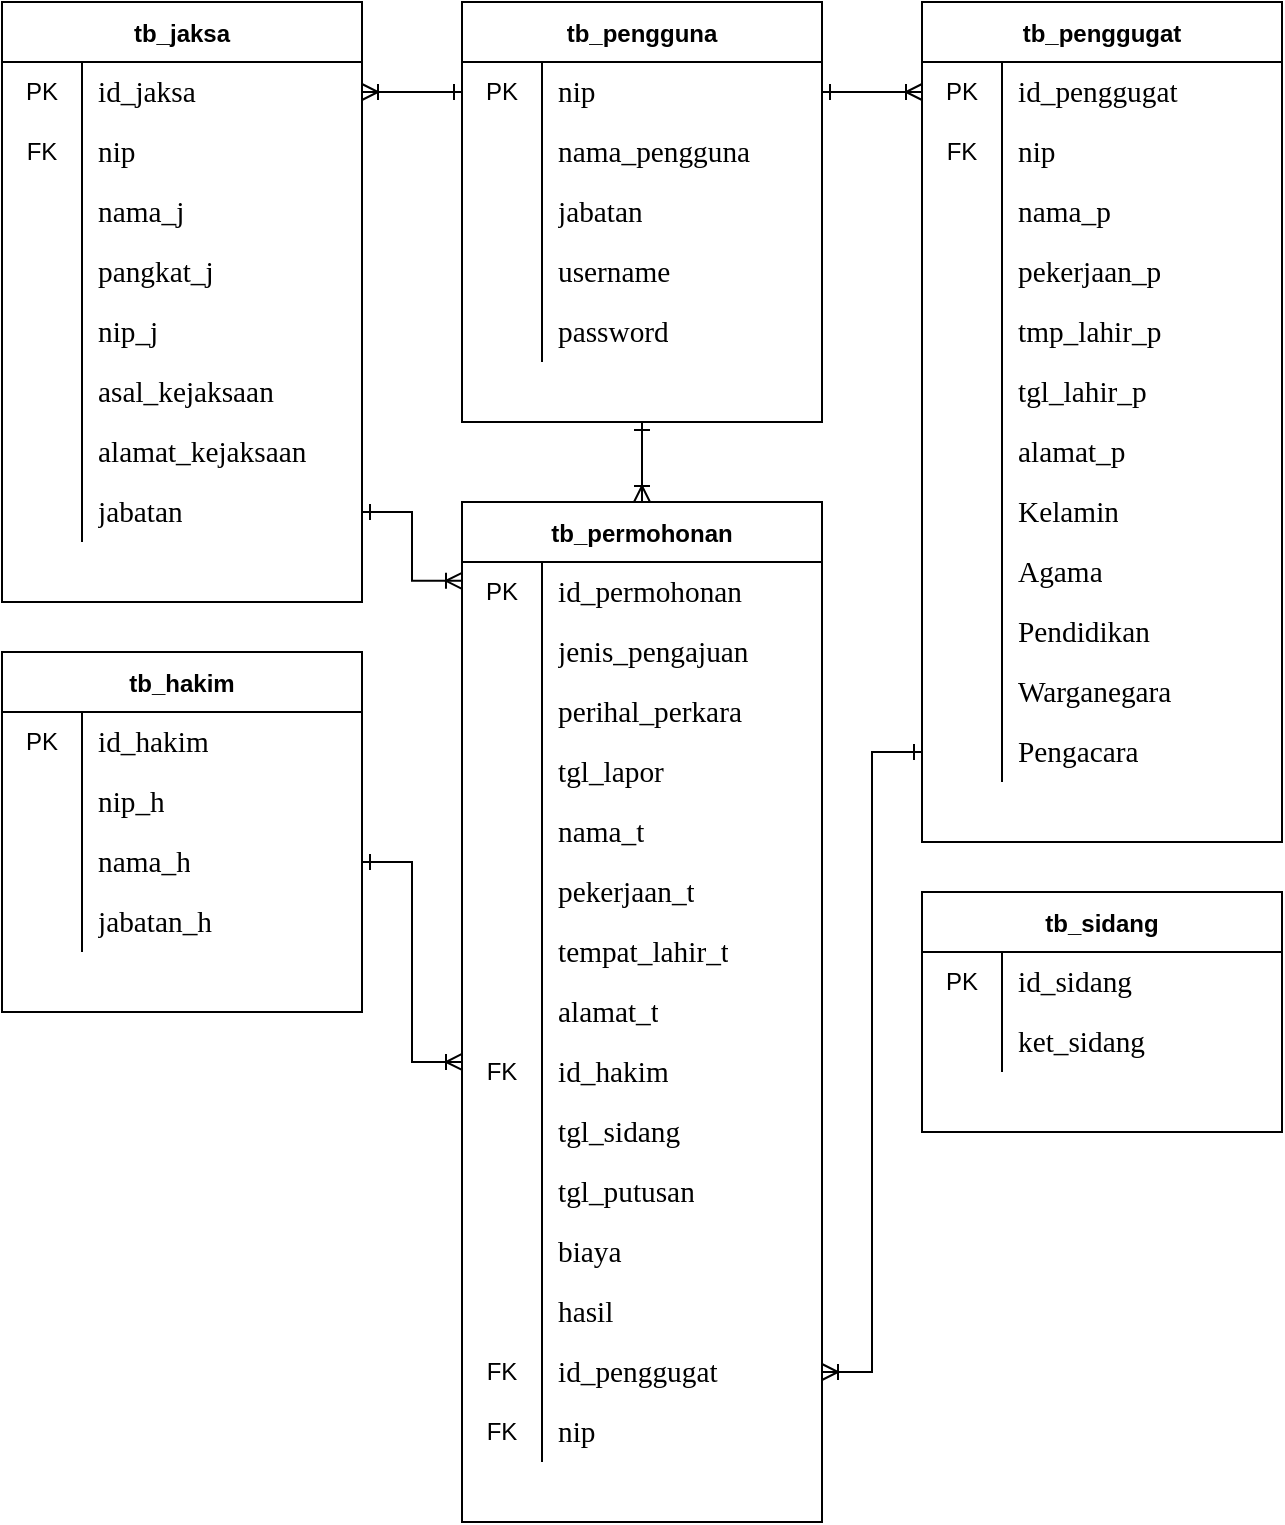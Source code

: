 <mxfile version="18.0.5" type="github">
  <diagram id="C5RBs43oDa-KdzZeNtuy" name="Page-1">
    <mxGraphModel dx="1597" dy="878" grid="1" gridSize="10" guides="1" tooltips="1" connect="1" arrows="1" fold="1" page="1" pageScale="1" pageWidth="827" pageHeight="1169" math="0" shadow="0">
      <root>
        <mxCell id="WIyWlLk6GJQsqaUBKTNV-0" />
        <mxCell id="WIyWlLk6GJQsqaUBKTNV-1" parent="WIyWlLk6GJQsqaUBKTNV-0" />
        <mxCell id="9XuL3J4i_wyiu5VSHL6O-160" style="edgeStyle=orthogonalEdgeStyle;rounded=0;orthogonalLoop=1;jettySize=auto;html=1;entryX=0.5;entryY=0;entryDx=0;entryDy=0;startArrow=ERone;startFill=0;endArrow=ERoneToMany;endFill=0;" edge="1" parent="WIyWlLk6GJQsqaUBKTNV-1" source="9XuL3J4i_wyiu5VSHL6O-1" target="9XuL3J4i_wyiu5VSHL6O-99">
          <mxGeometry relative="1" as="geometry" />
        </mxCell>
        <mxCell id="9XuL3J4i_wyiu5VSHL6O-1" value="tb_pengguna" style="shape=table;startSize=30;container=1;collapsible=0;childLayout=tableLayout;fixedRows=1;rowLines=0;fontStyle=1;" vertex="1" parent="WIyWlLk6GJQsqaUBKTNV-1">
          <mxGeometry x="330" y="60" width="180" height="210" as="geometry" />
        </mxCell>
        <mxCell id="9XuL3J4i_wyiu5VSHL6O-2" value="" style="shape=tableRow;horizontal=0;startSize=0;swimlaneHead=0;swimlaneBody=0;top=0;left=0;bottom=0;right=0;collapsible=0;dropTarget=0;fillColor=none;points=[[0,0.5],[1,0.5]];portConstraint=eastwest;" vertex="1" parent="9XuL3J4i_wyiu5VSHL6O-1">
          <mxGeometry y="30" width="180" height="30" as="geometry" />
        </mxCell>
        <mxCell id="9XuL3J4i_wyiu5VSHL6O-3" value="PK" style="shape=partialRectangle;html=1;whiteSpace=wrap;connectable=0;fillColor=none;top=0;left=0;bottom=0;right=0;overflow=hidden;pointerEvents=1;" vertex="1" parent="9XuL3J4i_wyiu5VSHL6O-2">
          <mxGeometry width="40" height="30" as="geometry">
            <mxRectangle width="40" height="30" as="alternateBounds" />
          </mxGeometry>
        </mxCell>
        <mxCell id="9XuL3J4i_wyiu5VSHL6O-4" value="&lt;span id=&quot;docs-internal-guid-e50504df-7fff-0439-28c9-fc2efe34de29&quot;&gt;&lt;span style=&quot;font-size: 11pt; font-family: &amp;quot;Times New Roman&amp;quot;; background-color: transparent; font-variant-numeric: normal; font-variant-east-asian: normal; vertical-align: baseline;&quot;&gt;nip&lt;/span&gt;&lt;/span&gt;" style="shape=partialRectangle;html=1;whiteSpace=wrap;connectable=0;fillColor=none;top=0;left=0;bottom=0;right=0;align=left;spacingLeft=6;overflow=hidden;" vertex="1" parent="9XuL3J4i_wyiu5VSHL6O-2">
          <mxGeometry x="40" width="140" height="30" as="geometry">
            <mxRectangle width="140" height="30" as="alternateBounds" />
          </mxGeometry>
        </mxCell>
        <mxCell id="9XuL3J4i_wyiu5VSHL6O-5" value="" style="shape=tableRow;horizontal=0;startSize=0;swimlaneHead=0;swimlaneBody=0;top=0;left=0;bottom=0;right=0;collapsible=0;dropTarget=0;fillColor=none;points=[[0,0.5],[1,0.5]];portConstraint=eastwest;" vertex="1" parent="9XuL3J4i_wyiu5VSHL6O-1">
          <mxGeometry y="60" width="180" height="30" as="geometry" />
        </mxCell>
        <mxCell id="9XuL3J4i_wyiu5VSHL6O-6" value="" style="shape=partialRectangle;html=1;whiteSpace=wrap;connectable=0;fillColor=none;top=0;left=0;bottom=0;right=0;overflow=hidden;" vertex="1" parent="9XuL3J4i_wyiu5VSHL6O-5">
          <mxGeometry width="40" height="30" as="geometry">
            <mxRectangle width="40" height="30" as="alternateBounds" />
          </mxGeometry>
        </mxCell>
        <mxCell id="9XuL3J4i_wyiu5VSHL6O-7" value="&lt;span id=&quot;docs-internal-guid-e590aa43-7fff-1c26-a1e3-8ad7a4f4f2aa&quot;&gt;&lt;span style=&quot;font-size: 11pt; font-family: &amp;quot;Times New Roman&amp;quot;; background-color: transparent; font-variant-numeric: normal; font-variant-east-asian: normal; vertical-align: baseline;&quot;&gt;nama_pengguna&lt;/span&gt;&lt;/span&gt;" style="shape=partialRectangle;html=1;whiteSpace=wrap;connectable=0;fillColor=none;top=0;left=0;bottom=0;right=0;align=left;spacingLeft=6;overflow=hidden;" vertex="1" parent="9XuL3J4i_wyiu5VSHL6O-5">
          <mxGeometry x="40" width="140" height="30" as="geometry">
            <mxRectangle width="140" height="30" as="alternateBounds" />
          </mxGeometry>
        </mxCell>
        <mxCell id="9XuL3J4i_wyiu5VSHL6O-8" value="" style="shape=tableRow;horizontal=0;startSize=0;swimlaneHead=0;swimlaneBody=0;top=0;left=0;bottom=0;right=0;collapsible=0;dropTarget=0;fillColor=none;points=[[0,0.5],[1,0.5]];portConstraint=eastwest;" vertex="1" parent="9XuL3J4i_wyiu5VSHL6O-1">
          <mxGeometry y="90" width="180" height="30" as="geometry" />
        </mxCell>
        <mxCell id="9XuL3J4i_wyiu5VSHL6O-9" value="" style="shape=partialRectangle;html=1;whiteSpace=wrap;connectable=0;fillColor=none;top=0;left=0;bottom=0;right=0;overflow=hidden;" vertex="1" parent="9XuL3J4i_wyiu5VSHL6O-8">
          <mxGeometry width="40" height="30" as="geometry">
            <mxRectangle width="40" height="30" as="alternateBounds" />
          </mxGeometry>
        </mxCell>
        <mxCell id="9XuL3J4i_wyiu5VSHL6O-10" value="&lt;span id=&quot;docs-internal-guid-851b184a-7fff-2b33-6e5c-ed3896bc2746&quot;&gt;&lt;span style=&quot;font-size: 11pt; font-family: &amp;quot;Times New Roman&amp;quot;; background-color: transparent; font-variant-numeric: normal; font-variant-east-asian: normal; vertical-align: baseline;&quot;&gt;jabatan&lt;/span&gt;&lt;/span&gt;" style="shape=partialRectangle;html=1;whiteSpace=wrap;connectable=0;fillColor=none;top=0;left=0;bottom=0;right=0;align=left;spacingLeft=6;overflow=hidden;" vertex="1" parent="9XuL3J4i_wyiu5VSHL6O-8">
          <mxGeometry x="40" width="140" height="30" as="geometry">
            <mxRectangle width="140" height="30" as="alternateBounds" />
          </mxGeometry>
        </mxCell>
        <mxCell id="9XuL3J4i_wyiu5VSHL6O-14" value="" style="shape=tableRow;horizontal=0;startSize=0;swimlaneHead=0;swimlaneBody=0;top=0;left=0;bottom=0;right=0;collapsible=0;dropTarget=0;fillColor=none;points=[[0,0.5],[1,0.5]];portConstraint=eastwest;" vertex="1" parent="9XuL3J4i_wyiu5VSHL6O-1">
          <mxGeometry y="120" width="180" height="30" as="geometry" />
        </mxCell>
        <mxCell id="9XuL3J4i_wyiu5VSHL6O-15" value="" style="shape=partialRectangle;html=1;whiteSpace=wrap;connectable=0;fillColor=none;top=0;left=0;bottom=0;right=0;overflow=hidden;" vertex="1" parent="9XuL3J4i_wyiu5VSHL6O-14">
          <mxGeometry width="40" height="30" as="geometry">
            <mxRectangle width="40" height="30" as="alternateBounds" />
          </mxGeometry>
        </mxCell>
        <mxCell id="9XuL3J4i_wyiu5VSHL6O-16" value="&lt;span id=&quot;docs-internal-guid-60ea953c-7fff-3dd4-4696-1fb360089b9d&quot;&gt;&lt;span style=&quot;font-size: 11pt; font-family: &amp;quot;Times New Roman&amp;quot;; background-color: transparent; font-variant-numeric: normal; font-variant-east-asian: normal; vertical-align: baseline;&quot;&gt;username&lt;/span&gt;&lt;/span&gt;" style="shape=partialRectangle;html=1;whiteSpace=wrap;connectable=0;fillColor=none;top=0;left=0;bottom=0;right=0;align=left;spacingLeft=6;overflow=hidden;" vertex="1" parent="9XuL3J4i_wyiu5VSHL6O-14">
          <mxGeometry x="40" width="140" height="30" as="geometry">
            <mxRectangle width="140" height="30" as="alternateBounds" />
          </mxGeometry>
        </mxCell>
        <mxCell id="9XuL3J4i_wyiu5VSHL6O-17" value="" style="shape=tableRow;horizontal=0;startSize=0;swimlaneHead=0;swimlaneBody=0;top=0;left=0;bottom=0;right=0;collapsible=0;dropTarget=0;fillColor=none;points=[[0,0.5],[1,0.5]];portConstraint=eastwest;" vertex="1" parent="9XuL3J4i_wyiu5VSHL6O-1">
          <mxGeometry y="150" width="180" height="30" as="geometry" />
        </mxCell>
        <mxCell id="9XuL3J4i_wyiu5VSHL6O-18" value="" style="shape=partialRectangle;html=1;whiteSpace=wrap;connectable=0;fillColor=none;top=0;left=0;bottom=0;right=0;overflow=hidden;" vertex="1" parent="9XuL3J4i_wyiu5VSHL6O-17">
          <mxGeometry width="40" height="30" as="geometry">
            <mxRectangle width="40" height="30" as="alternateBounds" />
          </mxGeometry>
        </mxCell>
        <mxCell id="9XuL3J4i_wyiu5VSHL6O-19" value="&lt;span id=&quot;docs-internal-guid-62be6177-7fff-6734-a8df-4e6dc519c8c0&quot;&gt;&lt;span style=&quot;font-size: 11pt; font-family: &amp;quot;Times New Roman&amp;quot;; background-color: transparent; font-variant-numeric: normal; font-variant-east-asian: normal; vertical-align: baseline;&quot;&gt;password&lt;/span&gt;&lt;/span&gt;" style="shape=partialRectangle;html=1;whiteSpace=wrap;connectable=0;fillColor=none;top=0;left=0;bottom=0;right=0;align=left;spacingLeft=6;overflow=hidden;" vertex="1" parent="9XuL3J4i_wyiu5VSHL6O-17">
          <mxGeometry x="40" width="140" height="30" as="geometry">
            <mxRectangle width="140" height="30" as="alternateBounds" />
          </mxGeometry>
        </mxCell>
        <mxCell id="9XuL3J4i_wyiu5VSHL6O-20" value="tb_penggugat" style="shape=table;startSize=30;container=1;collapsible=0;childLayout=tableLayout;fixedRows=1;rowLines=0;fontStyle=1;" vertex="1" parent="WIyWlLk6GJQsqaUBKTNV-1">
          <mxGeometry x="560" y="60" width="180" height="420" as="geometry" />
        </mxCell>
        <mxCell id="9XuL3J4i_wyiu5VSHL6O-21" value="" style="shape=tableRow;horizontal=0;startSize=0;swimlaneHead=0;swimlaneBody=0;top=0;left=0;bottom=0;right=0;collapsible=0;dropTarget=0;fillColor=none;points=[[0,0.5],[1,0.5]];portConstraint=eastwest;" vertex="1" parent="9XuL3J4i_wyiu5VSHL6O-20">
          <mxGeometry y="30" width="180" height="30" as="geometry" />
        </mxCell>
        <mxCell id="9XuL3J4i_wyiu5VSHL6O-22" value="PK" style="shape=partialRectangle;html=1;whiteSpace=wrap;connectable=0;fillColor=none;top=0;left=0;bottom=0;right=0;overflow=hidden;pointerEvents=1;" vertex="1" parent="9XuL3J4i_wyiu5VSHL6O-21">
          <mxGeometry width="40" height="30" as="geometry">
            <mxRectangle width="40" height="30" as="alternateBounds" />
          </mxGeometry>
        </mxCell>
        <mxCell id="9XuL3J4i_wyiu5VSHL6O-23" value="&lt;span id=&quot;docs-internal-guid-1a5ab3a1-7fff-eb13-bd63-339b9b0ce34f&quot;&gt;&lt;span style=&quot;font-size: 11pt; font-family: &amp;quot;Times New Roman&amp;quot;; background-color: transparent; font-variant-numeric: normal; font-variant-east-asian: normal; vertical-align: baseline;&quot;&gt;id_penggugat&lt;/span&gt;&lt;/span&gt;" style="shape=partialRectangle;html=1;whiteSpace=wrap;connectable=0;fillColor=none;top=0;left=0;bottom=0;right=0;align=left;spacingLeft=6;overflow=hidden;" vertex="1" parent="9XuL3J4i_wyiu5VSHL6O-21">
          <mxGeometry x="40" width="140" height="30" as="geometry">
            <mxRectangle width="140" height="30" as="alternateBounds" />
          </mxGeometry>
        </mxCell>
        <mxCell id="9XuL3J4i_wyiu5VSHL6O-24" value="" style="shape=tableRow;horizontal=0;startSize=0;swimlaneHead=0;swimlaneBody=0;top=0;left=0;bottom=0;right=0;collapsible=0;dropTarget=0;fillColor=none;points=[[0,0.5],[1,0.5]];portConstraint=eastwest;" vertex="1" parent="9XuL3J4i_wyiu5VSHL6O-20">
          <mxGeometry y="60" width="180" height="30" as="geometry" />
        </mxCell>
        <mxCell id="9XuL3J4i_wyiu5VSHL6O-25" value="FK" style="shape=partialRectangle;html=1;whiteSpace=wrap;connectable=0;fillColor=none;top=0;left=0;bottom=0;right=0;overflow=hidden;" vertex="1" parent="9XuL3J4i_wyiu5VSHL6O-24">
          <mxGeometry width="40" height="30" as="geometry">
            <mxRectangle width="40" height="30" as="alternateBounds" />
          </mxGeometry>
        </mxCell>
        <mxCell id="9XuL3J4i_wyiu5VSHL6O-26" value="&lt;span id=&quot;docs-internal-guid-7aa5fa70-7fff-02c6-cf74-6f38f096d776&quot;&gt;&lt;span style=&quot;font-size: 11pt; font-family: &amp;quot;Times New Roman&amp;quot;; background-color: transparent; font-variant-numeric: normal; font-variant-east-asian: normal; vertical-align: baseline;&quot;&gt;nip&lt;/span&gt;&lt;/span&gt;" style="shape=partialRectangle;html=1;whiteSpace=wrap;connectable=0;fillColor=none;top=0;left=0;bottom=0;right=0;align=left;spacingLeft=6;overflow=hidden;" vertex="1" parent="9XuL3J4i_wyiu5VSHL6O-24">
          <mxGeometry x="40" width="140" height="30" as="geometry">
            <mxRectangle width="140" height="30" as="alternateBounds" />
          </mxGeometry>
        </mxCell>
        <mxCell id="9XuL3J4i_wyiu5VSHL6O-27" value="" style="shape=tableRow;horizontal=0;startSize=0;swimlaneHead=0;swimlaneBody=0;top=0;left=0;bottom=0;right=0;collapsible=0;dropTarget=0;fillColor=none;points=[[0,0.5],[1,0.5]];portConstraint=eastwest;" vertex="1" parent="9XuL3J4i_wyiu5VSHL6O-20">
          <mxGeometry y="90" width="180" height="30" as="geometry" />
        </mxCell>
        <mxCell id="9XuL3J4i_wyiu5VSHL6O-28" value="" style="shape=partialRectangle;html=1;whiteSpace=wrap;connectable=0;fillColor=none;top=0;left=0;bottom=0;right=0;overflow=hidden;" vertex="1" parent="9XuL3J4i_wyiu5VSHL6O-27">
          <mxGeometry width="40" height="30" as="geometry">
            <mxRectangle width="40" height="30" as="alternateBounds" />
          </mxGeometry>
        </mxCell>
        <mxCell id="9XuL3J4i_wyiu5VSHL6O-29" value="&lt;span id=&quot;docs-internal-guid-2d36a6ef-7fff-15b5-3a3b-a5e9514ea2f4&quot;&gt;&lt;span style=&quot;font-size: 11pt; font-family: &amp;quot;Times New Roman&amp;quot;; background-color: transparent; font-variant-numeric: normal; font-variant-east-asian: normal; vertical-align: baseline;&quot;&gt;nama_p&lt;/span&gt;&lt;/span&gt;" style="shape=partialRectangle;html=1;whiteSpace=wrap;connectable=0;fillColor=none;top=0;left=0;bottom=0;right=0;align=left;spacingLeft=6;overflow=hidden;" vertex="1" parent="9XuL3J4i_wyiu5VSHL6O-27">
          <mxGeometry x="40" width="140" height="30" as="geometry">
            <mxRectangle width="140" height="30" as="alternateBounds" />
          </mxGeometry>
        </mxCell>
        <mxCell id="9XuL3J4i_wyiu5VSHL6O-30" value="" style="shape=tableRow;horizontal=0;startSize=0;swimlaneHead=0;swimlaneBody=0;top=0;left=0;bottom=0;right=0;collapsible=0;dropTarget=0;fillColor=none;points=[[0,0.5],[1,0.5]];portConstraint=eastwest;" vertex="1" parent="9XuL3J4i_wyiu5VSHL6O-20">
          <mxGeometry y="120" width="180" height="30" as="geometry" />
        </mxCell>
        <mxCell id="9XuL3J4i_wyiu5VSHL6O-31" value="" style="shape=partialRectangle;html=1;whiteSpace=wrap;connectable=0;fillColor=none;top=0;left=0;bottom=0;right=0;overflow=hidden;" vertex="1" parent="9XuL3J4i_wyiu5VSHL6O-30">
          <mxGeometry width="40" height="30" as="geometry">
            <mxRectangle width="40" height="30" as="alternateBounds" />
          </mxGeometry>
        </mxCell>
        <mxCell id="9XuL3J4i_wyiu5VSHL6O-32" value="&lt;span id=&quot;docs-internal-guid-ed0f1d52-7fff-25fb-0d84-18a46a6a4833&quot;&gt;&lt;span style=&quot;font-size: 11pt; font-family: &amp;quot;Times New Roman&amp;quot;; background-color: transparent; font-variant-numeric: normal; font-variant-east-asian: normal; vertical-align: baseline;&quot;&gt;pekerjaan_p&lt;/span&gt;&lt;/span&gt;" style="shape=partialRectangle;html=1;whiteSpace=wrap;connectable=0;fillColor=none;top=0;left=0;bottom=0;right=0;align=left;spacingLeft=6;overflow=hidden;" vertex="1" parent="9XuL3J4i_wyiu5VSHL6O-30">
          <mxGeometry x="40" width="140" height="30" as="geometry">
            <mxRectangle width="140" height="30" as="alternateBounds" />
          </mxGeometry>
        </mxCell>
        <mxCell id="9XuL3J4i_wyiu5VSHL6O-33" value="" style="shape=tableRow;horizontal=0;startSize=0;swimlaneHead=0;swimlaneBody=0;top=0;left=0;bottom=0;right=0;collapsible=0;dropTarget=0;fillColor=none;points=[[0,0.5],[1,0.5]];portConstraint=eastwest;" vertex="1" parent="9XuL3J4i_wyiu5VSHL6O-20">
          <mxGeometry y="150" width="180" height="30" as="geometry" />
        </mxCell>
        <mxCell id="9XuL3J4i_wyiu5VSHL6O-34" value="" style="shape=partialRectangle;html=1;whiteSpace=wrap;connectable=0;fillColor=none;top=0;left=0;bottom=0;right=0;overflow=hidden;" vertex="1" parent="9XuL3J4i_wyiu5VSHL6O-33">
          <mxGeometry width="40" height="30" as="geometry">
            <mxRectangle width="40" height="30" as="alternateBounds" />
          </mxGeometry>
        </mxCell>
        <mxCell id="9XuL3J4i_wyiu5VSHL6O-35" value="&lt;span id=&quot;docs-internal-guid-7a26b456-7fff-3774-46c0-a3e23d180da2&quot;&gt;&lt;span style=&quot;font-size: 11pt; font-family: &amp;quot;Times New Roman&amp;quot;; background-color: transparent; font-variant-numeric: normal; font-variant-east-asian: normal; vertical-align: baseline;&quot;&gt;tmp_lahir_p&lt;/span&gt;&lt;/span&gt;" style="shape=partialRectangle;html=1;whiteSpace=wrap;connectable=0;fillColor=none;top=0;left=0;bottom=0;right=0;align=left;spacingLeft=6;overflow=hidden;" vertex="1" parent="9XuL3J4i_wyiu5VSHL6O-33">
          <mxGeometry x="40" width="140" height="30" as="geometry">
            <mxRectangle width="140" height="30" as="alternateBounds" />
          </mxGeometry>
        </mxCell>
        <mxCell id="9XuL3J4i_wyiu5VSHL6O-36" value="" style="shape=tableRow;horizontal=0;startSize=0;swimlaneHead=0;swimlaneBody=0;top=0;left=0;bottom=0;right=0;collapsible=0;dropTarget=0;fillColor=none;points=[[0,0.5],[1,0.5]];portConstraint=eastwest;" vertex="1" parent="9XuL3J4i_wyiu5VSHL6O-20">
          <mxGeometry y="180" width="180" height="30" as="geometry" />
        </mxCell>
        <mxCell id="9XuL3J4i_wyiu5VSHL6O-37" value="" style="shape=partialRectangle;html=1;whiteSpace=wrap;connectable=0;fillColor=none;top=0;left=0;bottom=0;right=0;overflow=hidden;" vertex="1" parent="9XuL3J4i_wyiu5VSHL6O-36">
          <mxGeometry width="40" height="30" as="geometry">
            <mxRectangle width="40" height="30" as="alternateBounds" />
          </mxGeometry>
        </mxCell>
        <mxCell id="9XuL3J4i_wyiu5VSHL6O-38" value="&lt;span id=&quot;docs-internal-guid-41c8c563-7fff-a42d-dc14-f3cc3354aad3&quot;&gt;&lt;span style=&quot;font-size: 11pt; font-family: &amp;quot;Times New Roman&amp;quot;; background-color: transparent; font-variant-numeric: normal; font-variant-east-asian: normal; vertical-align: baseline;&quot;&gt;tgl_lahir_p&lt;/span&gt;&lt;/span&gt;" style="shape=partialRectangle;html=1;whiteSpace=wrap;connectable=0;fillColor=none;top=0;left=0;bottom=0;right=0;align=left;spacingLeft=6;overflow=hidden;" vertex="1" parent="9XuL3J4i_wyiu5VSHL6O-36">
          <mxGeometry x="40" width="140" height="30" as="geometry">
            <mxRectangle width="140" height="30" as="alternateBounds" />
          </mxGeometry>
        </mxCell>
        <mxCell id="9XuL3J4i_wyiu5VSHL6O-39" value="" style="shape=tableRow;horizontal=0;startSize=0;swimlaneHead=0;swimlaneBody=0;top=0;left=0;bottom=0;right=0;collapsible=0;dropTarget=0;fillColor=none;points=[[0,0.5],[1,0.5]];portConstraint=eastwest;" vertex="1" parent="9XuL3J4i_wyiu5VSHL6O-20">
          <mxGeometry y="210" width="180" height="30" as="geometry" />
        </mxCell>
        <mxCell id="9XuL3J4i_wyiu5VSHL6O-40" value="" style="shape=partialRectangle;html=1;whiteSpace=wrap;connectable=0;fillColor=none;top=0;left=0;bottom=0;right=0;overflow=hidden;" vertex="1" parent="9XuL3J4i_wyiu5VSHL6O-39">
          <mxGeometry width="40" height="30" as="geometry">
            <mxRectangle width="40" height="30" as="alternateBounds" />
          </mxGeometry>
        </mxCell>
        <mxCell id="9XuL3J4i_wyiu5VSHL6O-41" value="&lt;span id=&quot;docs-internal-guid-47ad7418-7fff-b484-e046-167e13a1b3ff&quot;&gt;&lt;span style=&quot;font-size: 11pt; font-family: &amp;quot;Times New Roman&amp;quot;; background-color: transparent; font-variant-numeric: normal; font-variant-east-asian: normal; vertical-align: baseline;&quot;&gt;alamat_p&lt;/span&gt;&lt;/span&gt;" style="shape=partialRectangle;html=1;whiteSpace=wrap;connectable=0;fillColor=none;top=0;left=0;bottom=0;right=0;align=left;spacingLeft=6;overflow=hidden;" vertex="1" parent="9XuL3J4i_wyiu5VSHL6O-39">
          <mxGeometry x="40" width="140" height="30" as="geometry">
            <mxRectangle width="140" height="30" as="alternateBounds" />
          </mxGeometry>
        </mxCell>
        <mxCell id="9XuL3J4i_wyiu5VSHL6O-42" value="" style="shape=tableRow;horizontal=0;startSize=0;swimlaneHead=0;swimlaneBody=0;top=0;left=0;bottom=0;right=0;collapsible=0;dropTarget=0;fillColor=none;points=[[0,0.5],[1,0.5]];portConstraint=eastwest;" vertex="1" parent="9XuL3J4i_wyiu5VSHL6O-20">
          <mxGeometry y="240" width="180" height="30" as="geometry" />
        </mxCell>
        <mxCell id="9XuL3J4i_wyiu5VSHL6O-43" value="" style="shape=partialRectangle;html=1;whiteSpace=wrap;connectable=0;fillColor=none;top=0;left=0;bottom=0;right=0;overflow=hidden;" vertex="1" parent="9XuL3J4i_wyiu5VSHL6O-42">
          <mxGeometry width="40" height="30" as="geometry">
            <mxRectangle width="40" height="30" as="alternateBounds" />
          </mxGeometry>
        </mxCell>
        <mxCell id="9XuL3J4i_wyiu5VSHL6O-44" value="&lt;span id=&quot;docs-internal-guid-80749160-7fff-c4ad-eeba-d9a4db609d75&quot;&gt;&lt;span style=&quot;font-size: 11pt; font-family: &amp;quot;Times New Roman&amp;quot;; background-color: transparent; font-variant-numeric: normal; font-variant-east-asian: normal; vertical-align: baseline;&quot;&gt;Kelamin&lt;/span&gt;&lt;/span&gt;" style="shape=partialRectangle;html=1;whiteSpace=wrap;connectable=0;fillColor=none;top=0;left=0;bottom=0;right=0;align=left;spacingLeft=6;overflow=hidden;" vertex="1" parent="9XuL3J4i_wyiu5VSHL6O-42">
          <mxGeometry x="40" width="140" height="30" as="geometry">
            <mxRectangle width="140" height="30" as="alternateBounds" />
          </mxGeometry>
        </mxCell>
        <mxCell id="9XuL3J4i_wyiu5VSHL6O-45" value="" style="shape=tableRow;horizontal=0;startSize=0;swimlaneHead=0;swimlaneBody=0;top=0;left=0;bottom=0;right=0;collapsible=0;dropTarget=0;fillColor=none;points=[[0,0.5],[1,0.5]];portConstraint=eastwest;" vertex="1" parent="9XuL3J4i_wyiu5VSHL6O-20">
          <mxGeometry y="270" width="180" height="30" as="geometry" />
        </mxCell>
        <mxCell id="9XuL3J4i_wyiu5VSHL6O-46" value="" style="shape=partialRectangle;html=1;whiteSpace=wrap;connectable=0;fillColor=none;top=0;left=0;bottom=0;right=0;overflow=hidden;" vertex="1" parent="9XuL3J4i_wyiu5VSHL6O-45">
          <mxGeometry width="40" height="30" as="geometry">
            <mxRectangle width="40" height="30" as="alternateBounds" />
          </mxGeometry>
        </mxCell>
        <mxCell id="9XuL3J4i_wyiu5VSHL6O-47" value="&lt;span id=&quot;docs-internal-guid-cdeb3587-7fff-d7ba-a282-1c09dfea03c9&quot;&gt;&lt;span style=&quot;font-size: 11pt; font-family: &amp;quot;Times New Roman&amp;quot;; background-color: transparent; font-variant-numeric: normal; font-variant-east-asian: normal; vertical-align: baseline;&quot;&gt;Agama&lt;/span&gt;&lt;/span&gt;" style="shape=partialRectangle;html=1;whiteSpace=wrap;connectable=0;fillColor=none;top=0;left=0;bottom=0;right=0;align=left;spacingLeft=6;overflow=hidden;" vertex="1" parent="9XuL3J4i_wyiu5VSHL6O-45">
          <mxGeometry x="40" width="140" height="30" as="geometry">
            <mxRectangle width="140" height="30" as="alternateBounds" />
          </mxGeometry>
        </mxCell>
        <mxCell id="9XuL3J4i_wyiu5VSHL6O-48" value="" style="shape=tableRow;horizontal=0;startSize=0;swimlaneHead=0;swimlaneBody=0;top=0;left=0;bottom=0;right=0;collapsible=0;dropTarget=0;fillColor=none;points=[[0,0.5],[1,0.5]];portConstraint=eastwest;" vertex="1" parent="9XuL3J4i_wyiu5VSHL6O-20">
          <mxGeometry y="300" width="180" height="30" as="geometry" />
        </mxCell>
        <mxCell id="9XuL3J4i_wyiu5VSHL6O-49" value="" style="shape=partialRectangle;html=1;whiteSpace=wrap;connectable=0;fillColor=none;top=0;left=0;bottom=0;right=0;overflow=hidden;" vertex="1" parent="9XuL3J4i_wyiu5VSHL6O-48">
          <mxGeometry width="40" height="30" as="geometry">
            <mxRectangle width="40" height="30" as="alternateBounds" />
          </mxGeometry>
        </mxCell>
        <mxCell id="9XuL3J4i_wyiu5VSHL6O-50" value="&lt;span id=&quot;docs-internal-guid-1f511465-7fff-e543-5f47-f383ff16c99d&quot;&gt;&lt;span style=&quot;font-size: 11pt; font-family: &amp;quot;Times New Roman&amp;quot;; background-color: transparent; font-variant-numeric: normal; font-variant-east-asian: normal; vertical-align: baseline;&quot;&gt;Pendidikan&lt;/span&gt;&lt;/span&gt;" style="shape=partialRectangle;html=1;whiteSpace=wrap;connectable=0;fillColor=none;top=0;left=0;bottom=0;right=0;align=left;spacingLeft=6;overflow=hidden;" vertex="1" parent="9XuL3J4i_wyiu5VSHL6O-48">
          <mxGeometry x="40" width="140" height="30" as="geometry">
            <mxRectangle width="140" height="30" as="alternateBounds" />
          </mxGeometry>
        </mxCell>
        <mxCell id="9XuL3J4i_wyiu5VSHL6O-51" value="" style="shape=tableRow;horizontal=0;startSize=0;swimlaneHead=0;swimlaneBody=0;top=0;left=0;bottom=0;right=0;collapsible=0;dropTarget=0;fillColor=none;points=[[0,0.5],[1,0.5]];portConstraint=eastwest;" vertex="1" parent="9XuL3J4i_wyiu5VSHL6O-20">
          <mxGeometry y="330" width="180" height="30" as="geometry" />
        </mxCell>
        <mxCell id="9XuL3J4i_wyiu5VSHL6O-52" value="" style="shape=partialRectangle;html=1;whiteSpace=wrap;connectable=0;fillColor=none;top=0;left=0;bottom=0;right=0;overflow=hidden;" vertex="1" parent="9XuL3J4i_wyiu5VSHL6O-51">
          <mxGeometry width="40" height="30" as="geometry">
            <mxRectangle width="40" height="30" as="alternateBounds" />
          </mxGeometry>
        </mxCell>
        <mxCell id="9XuL3J4i_wyiu5VSHL6O-53" value="&lt;span id=&quot;docs-internal-guid-f52087d6-7fff-f4dd-4c3e-92b96eb45fc3&quot;&gt;&lt;span style=&quot;font-size: 11pt; font-family: &amp;quot;Times New Roman&amp;quot;; background-color: transparent; font-variant-numeric: normal; font-variant-east-asian: normal; vertical-align: baseline;&quot;&gt;Warganegara&lt;/span&gt;&lt;/span&gt;" style="shape=partialRectangle;html=1;whiteSpace=wrap;connectable=0;fillColor=none;top=0;left=0;bottom=0;right=0;align=left;spacingLeft=6;overflow=hidden;" vertex="1" parent="9XuL3J4i_wyiu5VSHL6O-51">
          <mxGeometry x="40" width="140" height="30" as="geometry">
            <mxRectangle width="140" height="30" as="alternateBounds" />
          </mxGeometry>
        </mxCell>
        <mxCell id="9XuL3J4i_wyiu5VSHL6O-54" value="" style="shape=tableRow;horizontal=0;startSize=0;swimlaneHead=0;swimlaneBody=0;top=0;left=0;bottom=0;right=0;collapsible=0;dropTarget=0;fillColor=none;points=[[0,0.5],[1,0.5]];portConstraint=eastwest;" vertex="1" parent="9XuL3J4i_wyiu5VSHL6O-20">
          <mxGeometry y="360" width="180" height="30" as="geometry" />
        </mxCell>
        <mxCell id="9XuL3J4i_wyiu5VSHL6O-55" value="" style="shape=partialRectangle;html=1;whiteSpace=wrap;connectable=0;fillColor=none;top=0;left=0;bottom=0;right=0;overflow=hidden;" vertex="1" parent="9XuL3J4i_wyiu5VSHL6O-54">
          <mxGeometry width="40" height="30" as="geometry">
            <mxRectangle width="40" height="30" as="alternateBounds" />
          </mxGeometry>
        </mxCell>
        <mxCell id="9XuL3J4i_wyiu5VSHL6O-56" value="&lt;span id=&quot;docs-internal-guid-0618f2ed-7fff-0417-e714-e59a4829b696&quot;&gt;&lt;span style=&quot;font-size: 11pt; font-family: &amp;quot;Times New Roman&amp;quot;; background-color: transparent; font-variant-numeric: normal; font-variant-east-asian: normal; vertical-align: baseline;&quot;&gt;Pengacara&lt;/span&gt;&lt;/span&gt;" style="shape=partialRectangle;html=1;whiteSpace=wrap;connectable=0;fillColor=none;top=0;left=0;bottom=0;right=0;align=left;spacingLeft=6;overflow=hidden;" vertex="1" parent="9XuL3J4i_wyiu5VSHL6O-54">
          <mxGeometry x="40" width="140" height="30" as="geometry">
            <mxRectangle width="140" height="30" as="alternateBounds" />
          </mxGeometry>
        </mxCell>
        <mxCell id="9XuL3J4i_wyiu5VSHL6O-57" value="tb_hakim" style="shape=table;startSize=30;container=1;collapsible=0;childLayout=tableLayout;fixedRows=1;rowLines=0;fontStyle=1;" vertex="1" parent="WIyWlLk6GJQsqaUBKTNV-1">
          <mxGeometry x="100" y="385" width="180" height="180" as="geometry" />
        </mxCell>
        <mxCell id="9XuL3J4i_wyiu5VSHL6O-58" value="" style="shape=tableRow;horizontal=0;startSize=0;swimlaneHead=0;swimlaneBody=0;top=0;left=0;bottom=0;right=0;collapsible=0;dropTarget=0;fillColor=none;points=[[0,0.5],[1,0.5]];portConstraint=eastwest;" vertex="1" parent="9XuL3J4i_wyiu5VSHL6O-57">
          <mxGeometry y="30" width="180" height="30" as="geometry" />
        </mxCell>
        <mxCell id="9XuL3J4i_wyiu5VSHL6O-59" value="PK" style="shape=partialRectangle;html=1;whiteSpace=wrap;connectable=0;fillColor=none;top=0;left=0;bottom=0;right=0;overflow=hidden;pointerEvents=1;" vertex="1" parent="9XuL3J4i_wyiu5VSHL6O-58">
          <mxGeometry width="40" height="30" as="geometry">
            <mxRectangle width="40" height="30" as="alternateBounds" />
          </mxGeometry>
        </mxCell>
        <mxCell id="9XuL3J4i_wyiu5VSHL6O-60" value="&lt;span id=&quot;docs-internal-guid-7374928b-7fff-c42b-853c-71f123ffb676&quot;&gt;&lt;span style=&quot;font-size: 11pt; font-family: &amp;quot;Times New Roman&amp;quot;; background-color: transparent; font-variant-numeric: normal; font-variant-east-asian: normal; vertical-align: baseline;&quot;&gt;id_hakim&lt;/span&gt;&lt;/span&gt;" style="shape=partialRectangle;html=1;whiteSpace=wrap;connectable=0;fillColor=none;top=0;left=0;bottom=0;right=0;align=left;spacingLeft=6;overflow=hidden;" vertex="1" parent="9XuL3J4i_wyiu5VSHL6O-58">
          <mxGeometry x="40" width="140" height="30" as="geometry">
            <mxRectangle width="140" height="30" as="alternateBounds" />
          </mxGeometry>
        </mxCell>
        <mxCell id="9XuL3J4i_wyiu5VSHL6O-61" value="" style="shape=tableRow;horizontal=0;startSize=0;swimlaneHead=0;swimlaneBody=0;top=0;left=0;bottom=0;right=0;collapsible=0;dropTarget=0;fillColor=none;points=[[0,0.5],[1,0.5]];portConstraint=eastwest;" vertex="1" parent="9XuL3J4i_wyiu5VSHL6O-57">
          <mxGeometry y="60" width="180" height="30" as="geometry" />
        </mxCell>
        <mxCell id="9XuL3J4i_wyiu5VSHL6O-62" value="" style="shape=partialRectangle;html=1;whiteSpace=wrap;connectable=0;fillColor=none;top=0;left=0;bottom=0;right=0;overflow=hidden;" vertex="1" parent="9XuL3J4i_wyiu5VSHL6O-61">
          <mxGeometry width="40" height="30" as="geometry">
            <mxRectangle width="40" height="30" as="alternateBounds" />
          </mxGeometry>
        </mxCell>
        <mxCell id="9XuL3J4i_wyiu5VSHL6O-63" value="&lt;span id=&quot;docs-internal-guid-10013263-7fff-d0de-e6c1-142d02b5a67d&quot;&gt;&lt;span style=&quot;font-size: 11pt; font-family: &amp;quot;Times New Roman&amp;quot;; background-color: transparent; font-variant-numeric: normal; font-variant-east-asian: normal; vertical-align: baseline;&quot;&gt;nip_h&lt;/span&gt;&lt;/span&gt;" style="shape=partialRectangle;html=1;whiteSpace=wrap;connectable=0;fillColor=none;top=0;left=0;bottom=0;right=0;align=left;spacingLeft=6;overflow=hidden;" vertex="1" parent="9XuL3J4i_wyiu5VSHL6O-61">
          <mxGeometry x="40" width="140" height="30" as="geometry">
            <mxRectangle width="140" height="30" as="alternateBounds" />
          </mxGeometry>
        </mxCell>
        <mxCell id="9XuL3J4i_wyiu5VSHL6O-64" value="" style="shape=tableRow;horizontal=0;startSize=0;swimlaneHead=0;swimlaneBody=0;top=0;left=0;bottom=0;right=0;collapsible=0;dropTarget=0;fillColor=none;points=[[0,0.5],[1,0.5]];portConstraint=eastwest;" vertex="1" parent="9XuL3J4i_wyiu5VSHL6O-57">
          <mxGeometry y="90" width="180" height="30" as="geometry" />
        </mxCell>
        <mxCell id="9XuL3J4i_wyiu5VSHL6O-65" value="" style="shape=partialRectangle;html=1;whiteSpace=wrap;connectable=0;fillColor=none;top=0;left=0;bottom=0;right=0;overflow=hidden;" vertex="1" parent="9XuL3J4i_wyiu5VSHL6O-64">
          <mxGeometry width="40" height="30" as="geometry">
            <mxRectangle width="40" height="30" as="alternateBounds" />
          </mxGeometry>
        </mxCell>
        <mxCell id="9XuL3J4i_wyiu5VSHL6O-66" value="&lt;span id=&quot;docs-internal-guid-b80b7569-7fff-dde9-68e2-7c688f8b5883&quot;&gt;&lt;span style=&quot;font-size: 11pt; font-family: &amp;quot;Times New Roman&amp;quot;; background-color: transparent; font-variant-numeric: normal; font-variant-east-asian: normal; vertical-align: baseline;&quot;&gt;nama_h&lt;/span&gt;&lt;/span&gt;" style="shape=partialRectangle;html=1;whiteSpace=wrap;connectable=0;fillColor=none;top=0;left=0;bottom=0;right=0;align=left;spacingLeft=6;overflow=hidden;" vertex="1" parent="9XuL3J4i_wyiu5VSHL6O-64">
          <mxGeometry x="40" width="140" height="30" as="geometry">
            <mxRectangle width="140" height="30" as="alternateBounds" />
          </mxGeometry>
        </mxCell>
        <mxCell id="9XuL3J4i_wyiu5VSHL6O-67" value="" style="shape=tableRow;horizontal=0;startSize=0;swimlaneHead=0;swimlaneBody=0;top=0;left=0;bottom=0;right=0;collapsible=0;dropTarget=0;fillColor=none;points=[[0,0.5],[1,0.5]];portConstraint=eastwest;" vertex="1" parent="9XuL3J4i_wyiu5VSHL6O-57">
          <mxGeometry y="120" width="180" height="30" as="geometry" />
        </mxCell>
        <mxCell id="9XuL3J4i_wyiu5VSHL6O-68" value="" style="shape=partialRectangle;html=1;whiteSpace=wrap;connectable=0;fillColor=none;top=0;left=0;bottom=0;right=0;overflow=hidden;" vertex="1" parent="9XuL3J4i_wyiu5VSHL6O-67">
          <mxGeometry width="40" height="30" as="geometry">
            <mxRectangle width="40" height="30" as="alternateBounds" />
          </mxGeometry>
        </mxCell>
        <mxCell id="9XuL3J4i_wyiu5VSHL6O-69" value="&lt;span id=&quot;docs-internal-guid-8a5c4c2f-7fff-ea10-45c5-eab90a2cedd5&quot;&gt;&lt;span style=&quot;font-size: 11pt; font-family: &amp;quot;Times New Roman&amp;quot;; background-color: transparent; font-variant-numeric: normal; font-variant-east-asian: normal; vertical-align: baseline;&quot;&gt;jabatan_h&lt;/span&gt;&lt;/span&gt;" style="shape=partialRectangle;html=1;whiteSpace=wrap;connectable=0;fillColor=none;top=0;left=0;bottom=0;right=0;align=left;spacingLeft=6;overflow=hidden;" vertex="1" parent="9XuL3J4i_wyiu5VSHL6O-67">
          <mxGeometry x="40" width="140" height="30" as="geometry">
            <mxRectangle width="140" height="30" as="alternateBounds" />
          </mxGeometry>
        </mxCell>
        <mxCell id="9XuL3J4i_wyiu5VSHL6O-74" value="tb_jaksa" style="shape=table;startSize=30;container=1;collapsible=0;childLayout=tableLayout;fixedRows=1;rowLines=0;fontStyle=1;" vertex="1" parent="WIyWlLk6GJQsqaUBKTNV-1">
          <mxGeometry x="100" y="60" width="180" height="300" as="geometry" />
        </mxCell>
        <mxCell id="9XuL3J4i_wyiu5VSHL6O-75" value="" style="shape=tableRow;horizontal=0;startSize=0;swimlaneHead=0;swimlaneBody=0;top=0;left=0;bottom=0;right=0;collapsible=0;dropTarget=0;fillColor=none;points=[[0,0.5],[1,0.5]];portConstraint=eastwest;" vertex="1" parent="9XuL3J4i_wyiu5VSHL6O-74">
          <mxGeometry y="30" width="180" height="30" as="geometry" />
        </mxCell>
        <mxCell id="9XuL3J4i_wyiu5VSHL6O-76" value="PK" style="shape=partialRectangle;html=1;whiteSpace=wrap;connectable=0;fillColor=none;top=0;left=0;bottom=0;right=0;overflow=hidden;pointerEvents=1;" vertex="1" parent="9XuL3J4i_wyiu5VSHL6O-75">
          <mxGeometry width="40" height="30" as="geometry">
            <mxRectangle width="40" height="30" as="alternateBounds" />
          </mxGeometry>
        </mxCell>
        <mxCell id="9XuL3J4i_wyiu5VSHL6O-77" value="&lt;span id=&quot;docs-internal-guid-491abfd6-7fff-e080-3ddb-98fc763b3181&quot;&gt;&lt;span style=&quot;font-size: 11pt; font-family: &amp;quot;Times New Roman&amp;quot;; background-color: transparent; font-variant-numeric: normal; font-variant-east-asian: normal; vertical-align: baseline;&quot;&gt;id_jaksa&lt;/span&gt;&lt;/span&gt;" style="shape=partialRectangle;html=1;whiteSpace=wrap;connectable=0;fillColor=none;top=0;left=0;bottom=0;right=0;align=left;spacingLeft=6;overflow=hidden;" vertex="1" parent="9XuL3J4i_wyiu5VSHL6O-75">
          <mxGeometry x="40" width="140" height="30" as="geometry">
            <mxRectangle width="140" height="30" as="alternateBounds" />
          </mxGeometry>
        </mxCell>
        <mxCell id="9XuL3J4i_wyiu5VSHL6O-78" value="" style="shape=tableRow;horizontal=0;startSize=0;swimlaneHead=0;swimlaneBody=0;top=0;left=0;bottom=0;right=0;collapsible=0;dropTarget=0;fillColor=none;points=[[0,0.5],[1,0.5]];portConstraint=eastwest;" vertex="1" parent="9XuL3J4i_wyiu5VSHL6O-74">
          <mxGeometry y="60" width="180" height="30" as="geometry" />
        </mxCell>
        <mxCell id="9XuL3J4i_wyiu5VSHL6O-79" value="FK" style="shape=partialRectangle;html=1;whiteSpace=wrap;connectable=0;fillColor=none;top=0;left=0;bottom=0;right=0;overflow=hidden;" vertex="1" parent="9XuL3J4i_wyiu5VSHL6O-78">
          <mxGeometry width="40" height="30" as="geometry">
            <mxRectangle width="40" height="30" as="alternateBounds" />
          </mxGeometry>
        </mxCell>
        <mxCell id="9XuL3J4i_wyiu5VSHL6O-80" value="&lt;span id=&quot;docs-internal-guid-cf031186-7fff-f200-6fb4-32c97bafef56&quot;&gt;&lt;span style=&quot;font-size: 11pt; font-family: &amp;quot;Times New Roman&amp;quot;; background-color: transparent; font-variant-numeric: normal; font-variant-east-asian: normal; vertical-align: baseline;&quot;&gt;nip&lt;/span&gt;&lt;/span&gt;" style="shape=partialRectangle;html=1;whiteSpace=wrap;connectable=0;fillColor=none;top=0;left=0;bottom=0;right=0;align=left;spacingLeft=6;overflow=hidden;" vertex="1" parent="9XuL3J4i_wyiu5VSHL6O-78">
          <mxGeometry x="40" width="140" height="30" as="geometry">
            <mxRectangle width="140" height="30" as="alternateBounds" />
          </mxGeometry>
        </mxCell>
        <mxCell id="9XuL3J4i_wyiu5VSHL6O-81" value="" style="shape=tableRow;horizontal=0;startSize=0;swimlaneHead=0;swimlaneBody=0;top=0;left=0;bottom=0;right=0;collapsible=0;dropTarget=0;fillColor=none;points=[[0,0.5],[1,0.5]];portConstraint=eastwest;" vertex="1" parent="9XuL3J4i_wyiu5VSHL6O-74">
          <mxGeometry y="90" width="180" height="30" as="geometry" />
        </mxCell>
        <mxCell id="9XuL3J4i_wyiu5VSHL6O-82" value="" style="shape=partialRectangle;html=1;whiteSpace=wrap;connectable=0;fillColor=none;top=0;left=0;bottom=0;right=0;overflow=hidden;" vertex="1" parent="9XuL3J4i_wyiu5VSHL6O-81">
          <mxGeometry width="40" height="30" as="geometry">
            <mxRectangle width="40" height="30" as="alternateBounds" />
          </mxGeometry>
        </mxCell>
        <mxCell id="9XuL3J4i_wyiu5VSHL6O-83" value="&lt;span id=&quot;docs-internal-guid-588332d6-7fff-0a0e-25db-d6668b00d62c&quot;&gt;&lt;span style=&quot;font-size: 11pt; font-family: &amp;quot;Times New Roman&amp;quot;; background-color: transparent; font-variant-numeric: normal; font-variant-east-asian: normal; vertical-align: baseline;&quot;&gt;nama_j&lt;/span&gt;&lt;/span&gt;" style="shape=partialRectangle;html=1;whiteSpace=wrap;connectable=0;fillColor=none;top=0;left=0;bottom=0;right=0;align=left;spacingLeft=6;overflow=hidden;" vertex="1" parent="9XuL3J4i_wyiu5VSHL6O-81">
          <mxGeometry x="40" width="140" height="30" as="geometry">
            <mxRectangle width="140" height="30" as="alternateBounds" />
          </mxGeometry>
        </mxCell>
        <mxCell id="9XuL3J4i_wyiu5VSHL6O-84" value="" style="shape=tableRow;horizontal=0;startSize=0;swimlaneHead=0;swimlaneBody=0;top=0;left=0;bottom=0;right=0;collapsible=0;dropTarget=0;fillColor=none;points=[[0,0.5],[1,0.5]];portConstraint=eastwest;" vertex="1" parent="9XuL3J4i_wyiu5VSHL6O-74">
          <mxGeometry y="120" width="180" height="30" as="geometry" />
        </mxCell>
        <mxCell id="9XuL3J4i_wyiu5VSHL6O-85" value="" style="shape=partialRectangle;html=1;whiteSpace=wrap;connectable=0;fillColor=none;top=0;left=0;bottom=0;right=0;overflow=hidden;" vertex="1" parent="9XuL3J4i_wyiu5VSHL6O-84">
          <mxGeometry width="40" height="30" as="geometry">
            <mxRectangle width="40" height="30" as="alternateBounds" />
          </mxGeometry>
        </mxCell>
        <mxCell id="9XuL3J4i_wyiu5VSHL6O-86" value="&lt;span id=&quot;docs-internal-guid-cb52730e-7fff-183a-9a4c-2767d1ec03e9&quot;&gt;&lt;span style=&quot;font-size: 11pt; font-family: &amp;quot;Times New Roman&amp;quot;; background-color: transparent; font-variant-numeric: normal; font-variant-east-asian: normal; vertical-align: baseline;&quot;&gt;pangkat_j&lt;/span&gt;&lt;/span&gt;" style="shape=partialRectangle;html=1;whiteSpace=wrap;connectable=0;fillColor=none;top=0;left=0;bottom=0;right=0;align=left;spacingLeft=6;overflow=hidden;" vertex="1" parent="9XuL3J4i_wyiu5VSHL6O-84">
          <mxGeometry x="40" width="140" height="30" as="geometry">
            <mxRectangle width="140" height="30" as="alternateBounds" />
          </mxGeometry>
        </mxCell>
        <mxCell id="9XuL3J4i_wyiu5VSHL6O-87" value="" style="shape=tableRow;horizontal=0;startSize=0;swimlaneHead=0;swimlaneBody=0;top=0;left=0;bottom=0;right=0;collapsible=0;dropTarget=0;fillColor=none;points=[[0,0.5],[1,0.5]];portConstraint=eastwest;" vertex="1" parent="9XuL3J4i_wyiu5VSHL6O-74">
          <mxGeometry y="150" width="180" height="30" as="geometry" />
        </mxCell>
        <mxCell id="9XuL3J4i_wyiu5VSHL6O-88" value="" style="shape=partialRectangle;html=1;whiteSpace=wrap;connectable=0;fillColor=none;top=0;left=0;bottom=0;right=0;overflow=hidden;" vertex="1" parent="9XuL3J4i_wyiu5VSHL6O-87">
          <mxGeometry width="40" height="30" as="geometry">
            <mxRectangle width="40" height="30" as="alternateBounds" />
          </mxGeometry>
        </mxCell>
        <mxCell id="9XuL3J4i_wyiu5VSHL6O-89" value="&lt;span id=&quot;docs-internal-guid-c3c53857-7fff-482a-7a0e-8f0e3eac2e29&quot;&gt;&lt;span style=&quot;font-size: 11pt; font-family: &amp;quot;Times New Roman&amp;quot;; background-color: transparent; font-variant-numeric: normal; font-variant-east-asian: normal; vertical-align: baseline;&quot;&gt;nip_j&lt;/span&gt;&lt;/span&gt;" style="shape=partialRectangle;html=1;whiteSpace=wrap;connectable=0;fillColor=none;top=0;left=0;bottom=0;right=0;align=left;spacingLeft=6;overflow=hidden;" vertex="1" parent="9XuL3J4i_wyiu5VSHL6O-87">
          <mxGeometry x="40" width="140" height="30" as="geometry">
            <mxRectangle width="140" height="30" as="alternateBounds" />
          </mxGeometry>
        </mxCell>
        <mxCell id="9XuL3J4i_wyiu5VSHL6O-90" value="" style="shape=tableRow;horizontal=0;startSize=0;swimlaneHead=0;swimlaneBody=0;top=0;left=0;bottom=0;right=0;collapsible=0;dropTarget=0;fillColor=none;points=[[0,0.5],[1,0.5]];portConstraint=eastwest;" vertex="1" parent="9XuL3J4i_wyiu5VSHL6O-74">
          <mxGeometry y="180" width="180" height="30" as="geometry" />
        </mxCell>
        <mxCell id="9XuL3J4i_wyiu5VSHL6O-91" value="" style="shape=partialRectangle;html=1;whiteSpace=wrap;connectable=0;fillColor=none;top=0;left=0;bottom=0;right=0;overflow=hidden;" vertex="1" parent="9XuL3J4i_wyiu5VSHL6O-90">
          <mxGeometry width="40" height="30" as="geometry">
            <mxRectangle width="40" height="30" as="alternateBounds" />
          </mxGeometry>
        </mxCell>
        <mxCell id="9XuL3J4i_wyiu5VSHL6O-92" value="&lt;span id=&quot;docs-internal-guid-64a7b920-7fff-5aa8-ca44-848af8b50936&quot;&gt;&lt;span style=&quot;font-size: 11pt; font-family: &amp;quot;Times New Roman&amp;quot;; background-color: transparent; font-variant-numeric: normal; font-variant-east-asian: normal; vertical-align: baseline;&quot;&gt;asal_kejaksaan&lt;/span&gt;&lt;/span&gt;" style="shape=partialRectangle;html=1;whiteSpace=wrap;connectable=0;fillColor=none;top=0;left=0;bottom=0;right=0;align=left;spacingLeft=6;overflow=hidden;" vertex="1" parent="9XuL3J4i_wyiu5VSHL6O-90">
          <mxGeometry x="40" width="140" height="30" as="geometry">
            <mxRectangle width="140" height="30" as="alternateBounds" />
          </mxGeometry>
        </mxCell>
        <mxCell id="9XuL3J4i_wyiu5VSHL6O-93" value="" style="shape=tableRow;horizontal=0;startSize=0;swimlaneHead=0;swimlaneBody=0;top=0;left=0;bottom=0;right=0;collapsible=0;dropTarget=0;fillColor=none;points=[[0,0.5],[1,0.5]];portConstraint=eastwest;" vertex="1" parent="9XuL3J4i_wyiu5VSHL6O-74">
          <mxGeometry y="210" width="180" height="30" as="geometry" />
        </mxCell>
        <mxCell id="9XuL3J4i_wyiu5VSHL6O-94" value="" style="shape=partialRectangle;html=1;whiteSpace=wrap;connectable=0;fillColor=none;top=0;left=0;bottom=0;right=0;overflow=hidden;" vertex="1" parent="9XuL3J4i_wyiu5VSHL6O-93">
          <mxGeometry width="40" height="30" as="geometry">
            <mxRectangle width="40" height="30" as="alternateBounds" />
          </mxGeometry>
        </mxCell>
        <mxCell id="9XuL3J4i_wyiu5VSHL6O-95" value="&lt;span id=&quot;docs-internal-guid-fc720fa1-7fff-6843-f3e3-fb6d788ddf17&quot;&gt;&lt;span style=&quot;font-size: 11pt; font-family: &amp;quot;Times New Roman&amp;quot;; background-color: transparent; font-variant-numeric: normal; font-variant-east-asian: normal; vertical-align: baseline;&quot;&gt;alamat_kejaksaan&lt;/span&gt;&lt;/span&gt;" style="shape=partialRectangle;html=1;whiteSpace=wrap;connectable=0;fillColor=none;top=0;left=0;bottom=0;right=0;align=left;spacingLeft=6;overflow=hidden;" vertex="1" parent="9XuL3J4i_wyiu5VSHL6O-93">
          <mxGeometry x="40" width="140" height="30" as="geometry">
            <mxRectangle width="140" height="30" as="alternateBounds" />
          </mxGeometry>
        </mxCell>
        <mxCell id="9XuL3J4i_wyiu5VSHL6O-96" value="" style="shape=tableRow;horizontal=0;startSize=0;swimlaneHead=0;swimlaneBody=0;top=0;left=0;bottom=0;right=0;collapsible=0;dropTarget=0;fillColor=none;points=[[0,0.5],[1,0.5]];portConstraint=eastwest;" vertex="1" parent="9XuL3J4i_wyiu5VSHL6O-74">
          <mxGeometry y="240" width="180" height="30" as="geometry" />
        </mxCell>
        <mxCell id="9XuL3J4i_wyiu5VSHL6O-97" value="" style="shape=partialRectangle;html=1;whiteSpace=wrap;connectable=0;fillColor=none;top=0;left=0;bottom=0;right=0;overflow=hidden;" vertex="1" parent="9XuL3J4i_wyiu5VSHL6O-96">
          <mxGeometry width="40" height="30" as="geometry">
            <mxRectangle width="40" height="30" as="alternateBounds" />
          </mxGeometry>
        </mxCell>
        <mxCell id="9XuL3J4i_wyiu5VSHL6O-98" value="&lt;span id=&quot;docs-internal-guid-8bc21ca0-7fff-74fd-b5e1-448bed2071b8&quot;&gt;&lt;span style=&quot;font-size: 11pt; font-family: &amp;quot;Times New Roman&amp;quot;; background-color: transparent; font-variant-numeric: normal; font-variant-east-asian: normal; vertical-align: baseline;&quot;&gt;jabatan&lt;/span&gt;&lt;/span&gt;" style="shape=partialRectangle;html=1;whiteSpace=wrap;connectable=0;fillColor=none;top=0;left=0;bottom=0;right=0;align=left;spacingLeft=6;overflow=hidden;" vertex="1" parent="9XuL3J4i_wyiu5VSHL6O-96">
          <mxGeometry x="40" width="140" height="30" as="geometry">
            <mxRectangle width="140" height="30" as="alternateBounds" />
          </mxGeometry>
        </mxCell>
        <mxCell id="9XuL3J4i_wyiu5VSHL6O-99" value="tb_permohonan" style="shape=table;startSize=30;container=1;collapsible=0;childLayout=tableLayout;fixedRows=1;rowLines=0;fontStyle=1;" vertex="1" parent="WIyWlLk6GJQsqaUBKTNV-1">
          <mxGeometry x="330" y="310" width="180" height="510" as="geometry" />
        </mxCell>
        <mxCell id="9XuL3J4i_wyiu5VSHL6O-100" value="" style="shape=tableRow;horizontal=0;startSize=0;swimlaneHead=0;swimlaneBody=0;top=0;left=0;bottom=0;right=0;collapsible=0;dropTarget=0;fillColor=none;points=[[0,0.5],[1,0.5]];portConstraint=eastwest;" vertex="1" parent="9XuL3J4i_wyiu5VSHL6O-99">
          <mxGeometry y="30" width="180" height="30" as="geometry" />
        </mxCell>
        <mxCell id="9XuL3J4i_wyiu5VSHL6O-101" value="PK" style="shape=partialRectangle;html=1;whiteSpace=wrap;connectable=0;fillColor=none;top=0;left=0;bottom=0;right=0;overflow=hidden;pointerEvents=1;" vertex="1" parent="9XuL3J4i_wyiu5VSHL6O-100">
          <mxGeometry width="40" height="30" as="geometry">
            <mxRectangle width="40" height="30" as="alternateBounds" />
          </mxGeometry>
        </mxCell>
        <mxCell id="9XuL3J4i_wyiu5VSHL6O-102" value="&lt;span id=&quot;docs-internal-guid-6bc8781e-7fff-1984-c86c-90f4f805b1d5&quot;&gt;&lt;span style=&quot;font-size: 11pt; font-family: &amp;quot;Times New Roman&amp;quot;; background-color: transparent; font-variant-numeric: normal; font-variant-east-asian: normal; vertical-align: baseline;&quot;&gt;id_permohonan&lt;/span&gt;&lt;/span&gt;" style="shape=partialRectangle;html=1;whiteSpace=wrap;connectable=0;fillColor=none;top=0;left=0;bottom=0;right=0;align=left;spacingLeft=6;overflow=hidden;" vertex="1" parent="9XuL3J4i_wyiu5VSHL6O-100">
          <mxGeometry x="40" width="140" height="30" as="geometry">
            <mxRectangle width="140" height="30" as="alternateBounds" />
          </mxGeometry>
        </mxCell>
        <mxCell id="9XuL3J4i_wyiu5VSHL6O-103" value="" style="shape=tableRow;horizontal=0;startSize=0;swimlaneHead=0;swimlaneBody=0;top=0;left=0;bottom=0;right=0;collapsible=0;dropTarget=0;fillColor=none;points=[[0,0.5],[1,0.5]];portConstraint=eastwest;" vertex="1" parent="9XuL3J4i_wyiu5VSHL6O-99">
          <mxGeometry y="60" width="180" height="30" as="geometry" />
        </mxCell>
        <mxCell id="9XuL3J4i_wyiu5VSHL6O-104" value="" style="shape=partialRectangle;html=1;whiteSpace=wrap;connectable=0;fillColor=none;top=0;left=0;bottom=0;right=0;overflow=hidden;" vertex="1" parent="9XuL3J4i_wyiu5VSHL6O-103">
          <mxGeometry width="40" height="30" as="geometry">
            <mxRectangle width="40" height="30" as="alternateBounds" />
          </mxGeometry>
        </mxCell>
        <mxCell id="9XuL3J4i_wyiu5VSHL6O-105" value="&lt;span id=&quot;docs-internal-guid-af48e8c9-7fff-2801-760c-f1911e8da06c&quot;&gt;&lt;span style=&quot;font-size: 11pt; font-family: &amp;quot;Times New Roman&amp;quot;; background-color: transparent; font-variant-numeric: normal; font-variant-east-asian: normal; vertical-align: baseline;&quot;&gt;jenis_pengajuan&lt;/span&gt;&lt;/span&gt;" style="shape=partialRectangle;html=1;whiteSpace=wrap;connectable=0;fillColor=none;top=0;left=0;bottom=0;right=0;align=left;spacingLeft=6;overflow=hidden;" vertex="1" parent="9XuL3J4i_wyiu5VSHL6O-103">
          <mxGeometry x="40" width="140" height="30" as="geometry">
            <mxRectangle width="140" height="30" as="alternateBounds" />
          </mxGeometry>
        </mxCell>
        <mxCell id="9XuL3J4i_wyiu5VSHL6O-106" value="" style="shape=tableRow;horizontal=0;startSize=0;swimlaneHead=0;swimlaneBody=0;top=0;left=0;bottom=0;right=0;collapsible=0;dropTarget=0;fillColor=none;points=[[0,0.5],[1,0.5]];portConstraint=eastwest;" vertex="1" parent="9XuL3J4i_wyiu5VSHL6O-99">
          <mxGeometry y="90" width="180" height="30" as="geometry" />
        </mxCell>
        <mxCell id="9XuL3J4i_wyiu5VSHL6O-107" value="" style="shape=partialRectangle;html=1;whiteSpace=wrap;connectable=0;fillColor=none;top=0;left=0;bottom=0;right=0;overflow=hidden;" vertex="1" parent="9XuL3J4i_wyiu5VSHL6O-106">
          <mxGeometry width="40" height="30" as="geometry">
            <mxRectangle width="40" height="30" as="alternateBounds" />
          </mxGeometry>
        </mxCell>
        <mxCell id="9XuL3J4i_wyiu5VSHL6O-108" value="&lt;span id=&quot;docs-internal-guid-28f86fb0-7fff-3757-81a9-845e4e5c8827&quot;&gt;&lt;span style=&quot;font-size: 11pt; font-family: &amp;quot;Times New Roman&amp;quot;; background-color: transparent; font-variant-numeric: normal; font-variant-east-asian: normal; vertical-align: baseline;&quot;&gt;perihal_perkara&lt;/span&gt;&lt;/span&gt;" style="shape=partialRectangle;html=1;whiteSpace=wrap;connectable=0;fillColor=none;top=0;left=0;bottom=0;right=0;align=left;spacingLeft=6;overflow=hidden;" vertex="1" parent="9XuL3J4i_wyiu5VSHL6O-106">
          <mxGeometry x="40" width="140" height="30" as="geometry">
            <mxRectangle width="140" height="30" as="alternateBounds" />
          </mxGeometry>
        </mxCell>
        <mxCell id="9XuL3J4i_wyiu5VSHL6O-109" value="" style="shape=tableRow;horizontal=0;startSize=0;swimlaneHead=0;swimlaneBody=0;top=0;left=0;bottom=0;right=0;collapsible=0;dropTarget=0;fillColor=none;points=[[0,0.5],[1,0.5]];portConstraint=eastwest;" vertex="1" parent="9XuL3J4i_wyiu5VSHL6O-99">
          <mxGeometry y="120" width="180" height="30" as="geometry" />
        </mxCell>
        <mxCell id="9XuL3J4i_wyiu5VSHL6O-110" value="" style="shape=partialRectangle;html=1;whiteSpace=wrap;connectable=0;fillColor=none;top=0;left=0;bottom=0;right=0;overflow=hidden;" vertex="1" parent="9XuL3J4i_wyiu5VSHL6O-109">
          <mxGeometry width="40" height="30" as="geometry">
            <mxRectangle width="40" height="30" as="alternateBounds" />
          </mxGeometry>
        </mxCell>
        <mxCell id="9XuL3J4i_wyiu5VSHL6O-111" value="&lt;span id=&quot;docs-internal-guid-61f2b641-7fff-4326-ebc9-a425d2fe0575&quot;&gt;&lt;span style=&quot;font-size: 11pt; font-family: &amp;quot;Times New Roman&amp;quot;; background-color: transparent; font-variant-numeric: normal; font-variant-east-asian: normal; vertical-align: baseline;&quot;&gt;tgl_lapor&lt;/span&gt;&lt;/span&gt;" style="shape=partialRectangle;html=1;whiteSpace=wrap;connectable=0;fillColor=none;top=0;left=0;bottom=0;right=0;align=left;spacingLeft=6;overflow=hidden;" vertex="1" parent="9XuL3J4i_wyiu5VSHL6O-109">
          <mxGeometry x="40" width="140" height="30" as="geometry">
            <mxRectangle width="140" height="30" as="alternateBounds" />
          </mxGeometry>
        </mxCell>
        <mxCell id="9XuL3J4i_wyiu5VSHL6O-112" value="" style="shape=tableRow;horizontal=0;startSize=0;swimlaneHead=0;swimlaneBody=0;top=0;left=0;bottom=0;right=0;collapsible=0;dropTarget=0;fillColor=none;points=[[0,0.5],[1,0.5]];portConstraint=eastwest;" vertex="1" parent="9XuL3J4i_wyiu5VSHL6O-99">
          <mxGeometry y="150" width="180" height="30" as="geometry" />
        </mxCell>
        <mxCell id="9XuL3J4i_wyiu5VSHL6O-113" value="" style="shape=partialRectangle;html=1;whiteSpace=wrap;connectable=0;fillColor=none;top=0;left=0;bottom=0;right=0;overflow=hidden;" vertex="1" parent="9XuL3J4i_wyiu5VSHL6O-112">
          <mxGeometry width="40" height="30" as="geometry">
            <mxRectangle width="40" height="30" as="alternateBounds" />
          </mxGeometry>
        </mxCell>
        <mxCell id="9XuL3J4i_wyiu5VSHL6O-114" value="&lt;span id=&quot;docs-internal-guid-523ca888-7fff-55fb-b5bb-9a20db01572e&quot;&gt;&lt;span style=&quot;font-size: 11pt; font-family: &amp;quot;Times New Roman&amp;quot;; background-color: transparent; font-variant-numeric: normal; font-variant-east-asian: normal; vertical-align: baseline;&quot;&gt;nama_t&lt;/span&gt;&lt;/span&gt;" style="shape=partialRectangle;html=1;whiteSpace=wrap;connectable=0;fillColor=none;top=0;left=0;bottom=0;right=0;align=left;spacingLeft=6;overflow=hidden;" vertex="1" parent="9XuL3J4i_wyiu5VSHL6O-112">
          <mxGeometry x="40" width="140" height="30" as="geometry">
            <mxRectangle width="140" height="30" as="alternateBounds" />
          </mxGeometry>
        </mxCell>
        <mxCell id="9XuL3J4i_wyiu5VSHL6O-115" value="" style="shape=tableRow;horizontal=0;startSize=0;swimlaneHead=0;swimlaneBody=0;top=0;left=0;bottom=0;right=0;collapsible=0;dropTarget=0;fillColor=none;points=[[0,0.5],[1,0.5]];portConstraint=eastwest;" vertex="1" parent="9XuL3J4i_wyiu5VSHL6O-99">
          <mxGeometry y="180" width="180" height="30" as="geometry" />
        </mxCell>
        <mxCell id="9XuL3J4i_wyiu5VSHL6O-116" value="" style="shape=partialRectangle;html=1;whiteSpace=wrap;connectable=0;fillColor=none;top=0;left=0;bottom=0;right=0;overflow=hidden;" vertex="1" parent="9XuL3J4i_wyiu5VSHL6O-115">
          <mxGeometry width="40" height="30" as="geometry">
            <mxRectangle width="40" height="30" as="alternateBounds" />
          </mxGeometry>
        </mxCell>
        <mxCell id="9XuL3J4i_wyiu5VSHL6O-117" value="&lt;span id=&quot;docs-internal-guid-7b1ea4cd-7fff-6875-3471-1e83113d0528&quot;&gt;&lt;span style=&quot;font-size: 11pt; font-family: &amp;quot;Times New Roman&amp;quot;; background-color: transparent; font-variant-numeric: normal; font-variant-east-asian: normal; vertical-align: baseline;&quot;&gt;pekerjaan_t&lt;/span&gt;&lt;/span&gt;" style="shape=partialRectangle;html=1;whiteSpace=wrap;connectable=0;fillColor=none;top=0;left=0;bottom=0;right=0;align=left;spacingLeft=6;overflow=hidden;" vertex="1" parent="9XuL3J4i_wyiu5VSHL6O-115">
          <mxGeometry x="40" width="140" height="30" as="geometry">
            <mxRectangle width="140" height="30" as="alternateBounds" />
          </mxGeometry>
        </mxCell>
        <mxCell id="9XuL3J4i_wyiu5VSHL6O-118" value="" style="shape=tableRow;horizontal=0;startSize=0;swimlaneHead=0;swimlaneBody=0;top=0;left=0;bottom=0;right=0;collapsible=0;dropTarget=0;fillColor=none;points=[[0,0.5],[1,0.5]];portConstraint=eastwest;" vertex="1" parent="9XuL3J4i_wyiu5VSHL6O-99">
          <mxGeometry y="210" width="180" height="30" as="geometry" />
        </mxCell>
        <mxCell id="9XuL3J4i_wyiu5VSHL6O-119" value="" style="shape=partialRectangle;html=1;whiteSpace=wrap;connectable=0;fillColor=none;top=0;left=0;bottom=0;right=0;overflow=hidden;" vertex="1" parent="9XuL3J4i_wyiu5VSHL6O-118">
          <mxGeometry width="40" height="30" as="geometry">
            <mxRectangle width="40" height="30" as="alternateBounds" />
          </mxGeometry>
        </mxCell>
        <mxCell id="9XuL3J4i_wyiu5VSHL6O-120" value="&lt;span id=&quot;docs-internal-guid-4df39b9c-7fff-7801-c818-3890ffc2eb10&quot;&gt;&lt;span style=&quot;font-size: 11pt; font-family: &amp;quot;Times New Roman&amp;quot;; background-color: transparent; font-variant-numeric: normal; font-variant-east-asian: normal; vertical-align: baseline;&quot;&gt;tempat_lahir_t&lt;/span&gt;&lt;/span&gt;" style="shape=partialRectangle;html=1;whiteSpace=wrap;connectable=0;fillColor=none;top=0;left=0;bottom=0;right=0;align=left;spacingLeft=6;overflow=hidden;" vertex="1" parent="9XuL3J4i_wyiu5VSHL6O-118">
          <mxGeometry x="40" width="140" height="30" as="geometry">
            <mxRectangle width="140" height="30" as="alternateBounds" />
          </mxGeometry>
        </mxCell>
        <mxCell id="9XuL3J4i_wyiu5VSHL6O-121" value="" style="shape=tableRow;horizontal=0;startSize=0;swimlaneHead=0;swimlaneBody=0;top=0;left=0;bottom=0;right=0;collapsible=0;dropTarget=0;fillColor=none;points=[[0,0.5],[1,0.5]];portConstraint=eastwest;" vertex="1" parent="9XuL3J4i_wyiu5VSHL6O-99">
          <mxGeometry y="240" width="180" height="30" as="geometry" />
        </mxCell>
        <mxCell id="9XuL3J4i_wyiu5VSHL6O-122" value="" style="shape=partialRectangle;html=1;whiteSpace=wrap;connectable=0;fillColor=none;top=0;left=0;bottom=0;right=0;overflow=hidden;" vertex="1" parent="9XuL3J4i_wyiu5VSHL6O-121">
          <mxGeometry width="40" height="30" as="geometry">
            <mxRectangle width="40" height="30" as="alternateBounds" />
          </mxGeometry>
        </mxCell>
        <mxCell id="9XuL3J4i_wyiu5VSHL6O-123" value="&lt;span id=&quot;docs-internal-guid-86258f3e-7fff-865f-9709-edef8052d5fe&quot;&gt;&lt;span style=&quot;font-size: 11pt; font-family: &amp;quot;Times New Roman&amp;quot;; background-color: transparent; font-variant-numeric: normal; font-variant-east-asian: normal; vertical-align: baseline;&quot;&gt;alamat_t&lt;/span&gt;&lt;/span&gt;" style="shape=partialRectangle;html=1;whiteSpace=wrap;connectable=0;fillColor=none;top=0;left=0;bottom=0;right=0;align=left;spacingLeft=6;overflow=hidden;" vertex="1" parent="9XuL3J4i_wyiu5VSHL6O-121">
          <mxGeometry x="40" width="140" height="30" as="geometry">
            <mxRectangle width="140" height="30" as="alternateBounds" />
          </mxGeometry>
        </mxCell>
        <mxCell id="9XuL3J4i_wyiu5VSHL6O-124" value="" style="shape=tableRow;horizontal=0;startSize=0;swimlaneHead=0;swimlaneBody=0;top=0;left=0;bottom=0;right=0;collapsible=0;dropTarget=0;fillColor=none;points=[[0,0.5],[1,0.5]];portConstraint=eastwest;" vertex="1" parent="9XuL3J4i_wyiu5VSHL6O-99">
          <mxGeometry y="270" width="180" height="30" as="geometry" />
        </mxCell>
        <mxCell id="9XuL3J4i_wyiu5VSHL6O-125" value="FK" style="shape=partialRectangle;html=1;whiteSpace=wrap;connectable=0;fillColor=none;top=0;left=0;bottom=0;right=0;overflow=hidden;" vertex="1" parent="9XuL3J4i_wyiu5VSHL6O-124">
          <mxGeometry width="40" height="30" as="geometry">
            <mxRectangle width="40" height="30" as="alternateBounds" />
          </mxGeometry>
        </mxCell>
        <mxCell id="9XuL3J4i_wyiu5VSHL6O-126" value="&lt;span id=&quot;docs-internal-guid-ec8985e4-7fff-dfaa-04cd-0c4d52746931&quot;&gt;&lt;span style=&quot;font-size: 11pt; font-family: &amp;quot;Times New Roman&amp;quot;; background-color: transparent; font-variant-numeric: normal; font-variant-east-asian: normal; vertical-align: baseline;&quot;&gt;id_hakim&lt;/span&gt;&lt;/span&gt;" style="shape=partialRectangle;html=1;whiteSpace=wrap;connectable=0;fillColor=none;top=0;left=0;bottom=0;right=0;align=left;spacingLeft=6;overflow=hidden;" vertex="1" parent="9XuL3J4i_wyiu5VSHL6O-124">
          <mxGeometry x="40" width="140" height="30" as="geometry">
            <mxRectangle width="140" height="30" as="alternateBounds" />
          </mxGeometry>
        </mxCell>
        <mxCell id="9XuL3J4i_wyiu5VSHL6O-127" value="" style="shape=tableRow;horizontal=0;startSize=0;swimlaneHead=0;swimlaneBody=0;top=0;left=0;bottom=0;right=0;collapsible=0;dropTarget=0;fillColor=none;points=[[0,0.5],[1,0.5]];portConstraint=eastwest;" vertex="1" parent="9XuL3J4i_wyiu5VSHL6O-99">
          <mxGeometry y="300" width="180" height="30" as="geometry" />
        </mxCell>
        <mxCell id="9XuL3J4i_wyiu5VSHL6O-128" value="" style="shape=partialRectangle;html=1;whiteSpace=wrap;connectable=0;fillColor=none;top=0;left=0;bottom=0;right=0;overflow=hidden;" vertex="1" parent="9XuL3J4i_wyiu5VSHL6O-127">
          <mxGeometry width="40" height="30" as="geometry">
            <mxRectangle width="40" height="30" as="alternateBounds" />
          </mxGeometry>
        </mxCell>
        <mxCell id="9XuL3J4i_wyiu5VSHL6O-129" value="&lt;span id=&quot;docs-internal-guid-41d7c7b8-7fff-eed3-2d8d-6e2c086fbe9a&quot;&gt;&lt;span style=&quot;font-size: 11pt; font-family: &amp;quot;Times New Roman&amp;quot;; background-color: transparent; font-variant-numeric: normal; font-variant-east-asian: normal; vertical-align: baseline;&quot;&gt;tgl_sidang&lt;/span&gt;&lt;/span&gt;" style="shape=partialRectangle;html=1;whiteSpace=wrap;connectable=0;fillColor=none;top=0;left=0;bottom=0;right=0;align=left;spacingLeft=6;overflow=hidden;" vertex="1" parent="9XuL3J4i_wyiu5VSHL6O-127">
          <mxGeometry x="40" width="140" height="30" as="geometry">
            <mxRectangle width="140" height="30" as="alternateBounds" />
          </mxGeometry>
        </mxCell>
        <mxCell id="9XuL3J4i_wyiu5VSHL6O-130" value="" style="shape=tableRow;horizontal=0;startSize=0;swimlaneHead=0;swimlaneBody=0;top=0;left=0;bottom=0;right=0;collapsible=0;dropTarget=0;fillColor=none;points=[[0,0.5],[1,0.5]];portConstraint=eastwest;" vertex="1" parent="9XuL3J4i_wyiu5VSHL6O-99">
          <mxGeometry y="330" width="180" height="30" as="geometry" />
        </mxCell>
        <mxCell id="9XuL3J4i_wyiu5VSHL6O-131" value="" style="shape=partialRectangle;html=1;whiteSpace=wrap;connectable=0;fillColor=none;top=0;left=0;bottom=0;right=0;overflow=hidden;" vertex="1" parent="9XuL3J4i_wyiu5VSHL6O-130">
          <mxGeometry width="40" height="30" as="geometry">
            <mxRectangle width="40" height="30" as="alternateBounds" />
          </mxGeometry>
        </mxCell>
        <mxCell id="9XuL3J4i_wyiu5VSHL6O-132" value="&lt;span id=&quot;docs-internal-guid-326b7910-7fff-fc47-d30a-e138a454d2e3&quot;&gt;&lt;span style=&quot;font-size: 11pt; font-family: &amp;quot;Times New Roman&amp;quot;; background-color: transparent; font-variant-numeric: normal; font-variant-east-asian: normal; vertical-align: baseline;&quot;&gt;tgl_putusan&lt;/span&gt;&lt;/span&gt;" style="shape=partialRectangle;html=1;whiteSpace=wrap;connectable=0;fillColor=none;top=0;left=0;bottom=0;right=0;align=left;spacingLeft=6;overflow=hidden;" vertex="1" parent="9XuL3J4i_wyiu5VSHL6O-130">
          <mxGeometry x="40" width="140" height="30" as="geometry">
            <mxRectangle width="140" height="30" as="alternateBounds" />
          </mxGeometry>
        </mxCell>
        <mxCell id="9XuL3J4i_wyiu5VSHL6O-133" value="" style="shape=tableRow;horizontal=0;startSize=0;swimlaneHead=0;swimlaneBody=0;top=0;left=0;bottom=0;right=0;collapsible=0;dropTarget=0;fillColor=none;points=[[0,0.5],[1,0.5]];portConstraint=eastwest;" vertex="1" parent="9XuL3J4i_wyiu5VSHL6O-99">
          <mxGeometry y="360" width="180" height="30" as="geometry" />
        </mxCell>
        <mxCell id="9XuL3J4i_wyiu5VSHL6O-134" value="" style="shape=partialRectangle;html=1;whiteSpace=wrap;connectable=0;fillColor=none;top=0;left=0;bottom=0;right=0;overflow=hidden;" vertex="1" parent="9XuL3J4i_wyiu5VSHL6O-133">
          <mxGeometry width="40" height="30" as="geometry">
            <mxRectangle width="40" height="30" as="alternateBounds" />
          </mxGeometry>
        </mxCell>
        <mxCell id="9XuL3J4i_wyiu5VSHL6O-135" value="&lt;span id=&quot;docs-internal-guid-93a0411f-7fff-091b-0947-71fcd248e12c&quot;&gt;&lt;span style=&quot;font-size: 11pt; font-family: &amp;quot;Times New Roman&amp;quot;; background-color: transparent; font-variant-numeric: normal; font-variant-east-asian: normal; vertical-align: baseline;&quot;&gt;biaya&lt;/span&gt;&lt;/span&gt;" style="shape=partialRectangle;html=1;whiteSpace=wrap;connectable=0;fillColor=none;top=0;left=0;bottom=0;right=0;align=left;spacingLeft=6;overflow=hidden;" vertex="1" parent="9XuL3J4i_wyiu5VSHL6O-133">
          <mxGeometry x="40" width="140" height="30" as="geometry">
            <mxRectangle width="140" height="30" as="alternateBounds" />
          </mxGeometry>
        </mxCell>
        <mxCell id="9XuL3J4i_wyiu5VSHL6O-136" value="" style="shape=tableRow;horizontal=0;startSize=0;swimlaneHead=0;swimlaneBody=0;top=0;left=0;bottom=0;right=0;collapsible=0;dropTarget=0;fillColor=none;points=[[0,0.5],[1,0.5]];portConstraint=eastwest;" vertex="1" parent="9XuL3J4i_wyiu5VSHL6O-99">
          <mxGeometry y="390" width="180" height="30" as="geometry" />
        </mxCell>
        <mxCell id="9XuL3J4i_wyiu5VSHL6O-137" value="" style="shape=partialRectangle;html=1;whiteSpace=wrap;connectable=0;fillColor=none;top=0;left=0;bottom=0;right=0;overflow=hidden;" vertex="1" parent="9XuL3J4i_wyiu5VSHL6O-136">
          <mxGeometry width="40" height="30" as="geometry">
            <mxRectangle width="40" height="30" as="alternateBounds" />
          </mxGeometry>
        </mxCell>
        <mxCell id="9XuL3J4i_wyiu5VSHL6O-138" value="&lt;span id=&quot;docs-internal-guid-02486425-7fff-17d2-aaeb-3986895a7496&quot;&gt;&lt;span style=&quot;font-size: 11pt; font-family: &amp;quot;Times New Roman&amp;quot;; background-color: transparent; font-variant-numeric: normal; font-variant-east-asian: normal; vertical-align: baseline;&quot;&gt;hasil&lt;/span&gt;&lt;/span&gt;" style="shape=partialRectangle;html=1;whiteSpace=wrap;connectable=0;fillColor=none;top=0;left=0;bottom=0;right=0;align=left;spacingLeft=6;overflow=hidden;" vertex="1" parent="9XuL3J4i_wyiu5VSHL6O-136">
          <mxGeometry x="40" width="140" height="30" as="geometry">
            <mxRectangle width="140" height="30" as="alternateBounds" />
          </mxGeometry>
        </mxCell>
        <mxCell id="9XuL3J4i_wyiu5VSHL6O-139" value="" style="shape=tableRow;horizontal=0;startSize=0;swimlaneHead=0;swimlaneBody=0;top=0;left=0;bottom=0;right=0;collapsible=0;dropTarget=0;fillColor=none;points=[[0,0.5],[1,0.5]];portConstraint=eastwest;" vertex="1" parent="9XuL3J4i_wyiu5VSHL6O-99">
          <mxGeometry y="420" width="180" height="30" as="geometry" />
        </mxCell>
        <mxCell id="9XuL3J4i_wyiu5VSHL6O-140" value="FK" style="shape=partialRectangle;html=1;whiteSpace=wrap;connectable=0;fillColor=none;top=0;left=0;bottom=0;right=0;overflow=hidden;" vertex="1" parent="9XuL3J4i_wyiu5VSHL6O-139">
          <mxGeometry width="40" height="30" as="geometry">
            <mxRectangle width="40" height="30" as="alternateBounds" />
          </mxGeometry>
        </mxCell>
        <mxCell id="9XuL3J4i_wyiu5VSHL6O-141" value="&lt;span id=&quot;docs-internal-guid-3956ce1d-7fff-246e-d3d3-ab285fdb6dd1&quot;&gt;&lt;span style=&quot;font-size: 11pt; font-family: &amp;quot;Times New Roman&amp;quot;; background-color: transparent; font-variant-numeric: normal; font-variant-east-asian: normal; vertical-align: baseline;&quot;&gt;id_penggugat&lt;/span&gt;&lt;/span&gt;" style="shape=partialRectangle;html=1;whiteSpace=wrap;connectable=0;fillColor=none;top=0;left=0;bottom=0;right=0;align=left;spacingLeft=6;overflow=hidden;" vertex="1" parent="9XuL3J4i_wyiu5VSHL6O-139">
          <mxGeometry x="40" width="140" height="30" as="geometry">
            <mxRectangle width="140" height="30" as="alternateBounds" />
          </mxGeometry>
        </mxCell>
        <mxCell id="9XuL3J4i_wyiu5VSHL6O-142" value="" style="shape=tableRow;horizontal=0;startSize=0;swimlaneHead=0;swimlaneBody=0;top=0;left=0;bottom=0;right=0;collapsible=0;dropTarget=0;fillColor=none;points=[[0,0.5],[1,0.5]];portConstraint=eastwest;" vertex="1" parent="9XuL3J4i_wyiu5VSHL6O-99">
          <mxGeometry y="450" width="180" height="30" as="geometry" />
        </mxCell>
        <mxCell id="9XuL3J4i_wyiu5VSHL6O-143" value="FK" style="shape=partialRectangle;html=1;whiteSpace=wrap;connectable=0;fillColor=none;top=0;left=0;bottom=0;right=0;overflow=hidden;" vertex="1" parent="9XuL3J4i_wyiu5VSHL6O-142">
          <mxGeometry width="40" height="30" as="geometry">
            <mxRectangle width="40" height="30" as="alternateBounds" />
          </mxGeometry>
        </mxCell>
        <mxCell id="9XuL3J4i_wyiu5VSHL6O-144" value="&lt;span id=&quot;docs-internal-guid-f976b3f5-7fff-368b-f25b-3a35669177e3&quot;&gt;&lt;span style=&quot;font-size: 11pt; font-family: &amp;quot;Times New Roman&amp;quot;; background-color: transparent; font-variant-numeric: normal; font-variant-east-asian: normal; vertical-align: baseline;&quot;&gt;nip&lt;/span&gt;&lt;/span&gt;" style="shape=partialRectangle;html=1;whiteSpace=wrap;connectable=0;fillColor=none;top=0;left=0;bottom=0;right=0;align=left;spacingLeft=6;overflow=hidden;" vertex="1" parent="9XuL3J4i_wyiu5VSHL6O-142">
          <mxGeometry x="40" width="140" height="30" as="geometry">
            <mxRectangle width="140" height="30" as="alternateBounds" />
          </mxGeometry>
        </mxCell>
        <mxCell id="9XuL3J4i_wyiu5VSHL6O-145" value="tb_sidang" style="shape=table;startSize=30;container=1;collapsible=0;childLayout=tableLayout;fixedRows=1;rowLines=0;fontStyle=1;" vertex="1" parent="WIyWlLk6GJQsqaUBKTNV-1">
          <mxGeometry x="560" y="505" width="180" height="120" as="geometry" />
        </mxCell>
        <mxCell id="9XuL3J4i_wyiu5VSHL6O-146" value="" style="shape=tableRow;horizontal=0;startSize=0;swimlaneHead=0;swimlaneBody=0;top=0;left=0;bottom=0;right=0;collapsible=0;dropTarget=0;fillColor=none;points=[[0,0.5],[1,0.5]];portConstraint=eastwest;" vertex="1" parent="9XuL3J4i_wyiu5VSHL6O-145">
          <mxGeometry y="30" width="180" height="30" as="geometry" />
        </mxCell>
        <mxCell id="9XuL3J4i_wyiu5VSHL6O-147" value="PK" style="shape=partialRectangle;html=1;whiteSpace=wrap;connectable=0;fillColor=none;top=0;left=0;bottom=0;right=0;overflow=hidden;pointerEvents=1;" vertex="1" parent="9XuL3J4i_wyiu5VSHL6O-146">
          <mxGeometry width="40" height="30" as="geometry">
            <mxRectangle width="40" height="30" as="alternateBounds" />
          </mxGeometry>
        </mxCell>
        <mxCell id="9XuL3J4i_wyiu5VSHL6O-148" value="&lt;span id=&quot;docs-internal-guid-46293809-7fff-2b16-0e99-0079053a4cdc&quot;&gt;&lt;span style=&quot;font-size: 11pt; font-family: &amp;quot;Times New Roman&amp;quot;; background-color: transparent; font-variant-numeric: normal; font-variant-east-asian: normal; vertical-align: baseline;&quot;&gt;id_sidang&lt;/span&gt;&lt;/span&gt;" style="shape=partialRectangle;html=1;whiteSpace=wrap;connectable=0;fillColor=none;top=0;left=0;bottom=0;right=0;align=left;spacingLeft=6;overflow=hidden;" vertex="1" parent="9XuL3J4i_wyiu5VSHL6O-146">
          <mxGeometry x="40" width="140" height="30" as="geometry">
            <mxRectangle width="140" height="30" as="alternateBounds" />
          </mxGeometry>
        </mxCell>
        <mxCell id="9XuL3J4i_wyiu5VSHL6O-149" value="" style="shape=tableRow;horizontal=0;startSize=0;swimlaneHead=0;swimlaneBody=0;top=0;left=0;bottom=0;right=0;collapsible=0;dropTarget=0;fillColor=none;points=[[0,0.5],[1,0.5]];portConstraint=eastwest;" vertex="1" parent="9XuL3J4i_wyiu5VSHL6O-145">
          <mxGeometry y="60" width="180" height="30" as="geometry" />
        </mxCell>
        <mxCell id="9XuL3J4i_wyiu5VSHL6O-150" value="" style="shape=partialRectangle;html=1;whiteSpace=wrap;connectable=0;fillColor=none;top=0;left=0;bottom=0;right=0;overflow=hidden;" vertex="1" parent="9XuL3J4i_wyiu5VSHL6O-149">
          <mxGeometry width="40" height="30" as="geometry">
            <mxRectangle width="40" height="30" as="alternateBounds" />
          </mxGeometry>
        </mxCell>
        <mxCell id="9XuL3J4i_wyiu5VSHL6O-151" value="&lt;span id=&quot;docs-internal-guid-70f8a5a9-7fff-393b-bb8e-e65b9236286f&quot;&gt;&lt;span style=&quot;font-size: 11pt; font-family: &amp;quot;Times New Roman&amp;quot;; background-color: transparent; font-variant-numeric: normal; font-variant-east-asian: normal; vertical-align: baseline;&quot;&gt;ket_sidang&lt;/span&gt;&lt;/span&gt;" style="shape=partialRectangle;html=1;whiteSpace=wrap;connectable=0;fillColor=none;top=0;left=0;bottom=0;right=0;align=left;spacingLeft=6;overflow=hidden;" vertex="1" parent="9XuL3J4i_wyiu5VSHL6O-149">
          <mxGeometry x="40" width="140" height="30" as="geometry">
            <mxRectangle width="140" height="30" as="alternateBounds" />
          </mxGeometry>
        </mxCell>
        <mxCell id="9XuL3J4i_wyiu5VSHL6O-158" style="edgeStyle=orthogonalEdgeStyle;rounded=0;orthogonalLoop=1;jettySize=auto;html=1;entryX=0;entryY=0.5;entryDx=0;entryDy=0;startArrow=ERone;startFill=0;endArrow=ERoneToMany;endFill=0;" edge="1" parent="WIyWlLk6GJQsqaUBKTNV-1" source="9XuL3J4i_wyiu5VSHL6O-2" target="9XuL3J4i_wyiu5VSHL6O-21">
          <mxGeometry relative="1" as="geometry" />
        </mxCell>
        <mxCell id="9XuL3J4i_wyiu5VSHL6O-159" style="edgeStyle=orthogonalEdgeStyle;rounded=0;orthogonalLoop=1;jettySize=auto;html=1;entryX=0;entryY=0.5;entryDx=0;entryDy=0;startArrow=ERoneToMany;startFill=0;endArrow=ERone;endFill=0;" edge="1" parent="WIyWlLk6GJQsqaUBKTNV-1" source="9XuL3J4i_wyiu5VSHL6O-75" target="9XuL3J4i_wyiu5VSHL6O-2">
          <mxGeometry relative="1" as="geometry" />
        </mxCell>
        <mxCell id="9XuL3J4i_wyiu5VSHL6O-161" style="edgeStyle=orthogonalEdgeStyle;rounded=0;orthogonalLoop=1;jettySize=auto;html=1;entryX=0;entryY=0.314;entryDx=0;entryDy=0;entryPerimeter=0;startArrow=ERone;startFill=0;endArrow=ERoneToMany;endFill=0;" edge="1" parent="WIyWlLk6GJQsqaUBKTNV-1" source="9XuL3J4i_wyiu5VSHL6O-96" target="9XuL3J4i_wyiu5VSHL6O-100">
          <mxGeometry relative="1" as="geometry" />
        </mxCell>
        <mxCell id="9XuL3J4i_wyiu5VSHL6O-162" style="edgeStyle=orthogonalEdgeStyle;rounded=0;orthogonalLoop=1;jettySize=auto;html=1;entryX=0;entryY=0.333;entryDx=0;entryDy=0;startArrow=ERone;startFill=0;endArrow=ERoneToMany;endFill=0;entryPerimeter=0;" edge="1" parent="WIyWlLk6GJQsqaUBKTNV-1" source="9XuL3J4i_wyiu5VSHL6O-64" target="9XuL3J4i_wyiu5VSHL6O-124">
          <mxGeometry relative="1" as="geometry" />
        </mxCell>
        <mxCell id="9XuL3J4i_wyiu5VSHL6O-163" style="edgeStyle=orthogonalEdgeStyle;rounded=0;orthogonalLoop=1;jettySize=auto;html=1;entryX=1;entryY=0.5;entryDx=0;entryDy=0;startArrow=ERone;startFill=0;endArrow=ERoneToMany;endFill=0;" edge="1" parent="WIyWlLk6GJQsqaUBKTNV-1" source="9XuL3J4i_wyiu5VSHL6O-54" target="9XuL3J4i_wyiu5VSHL6O-139">
          <mxGeometry relative="1" as="geometry" />
        </mxCell>
      </root>
    </mxGraphModel>
  </diagram>
</mxfile>
